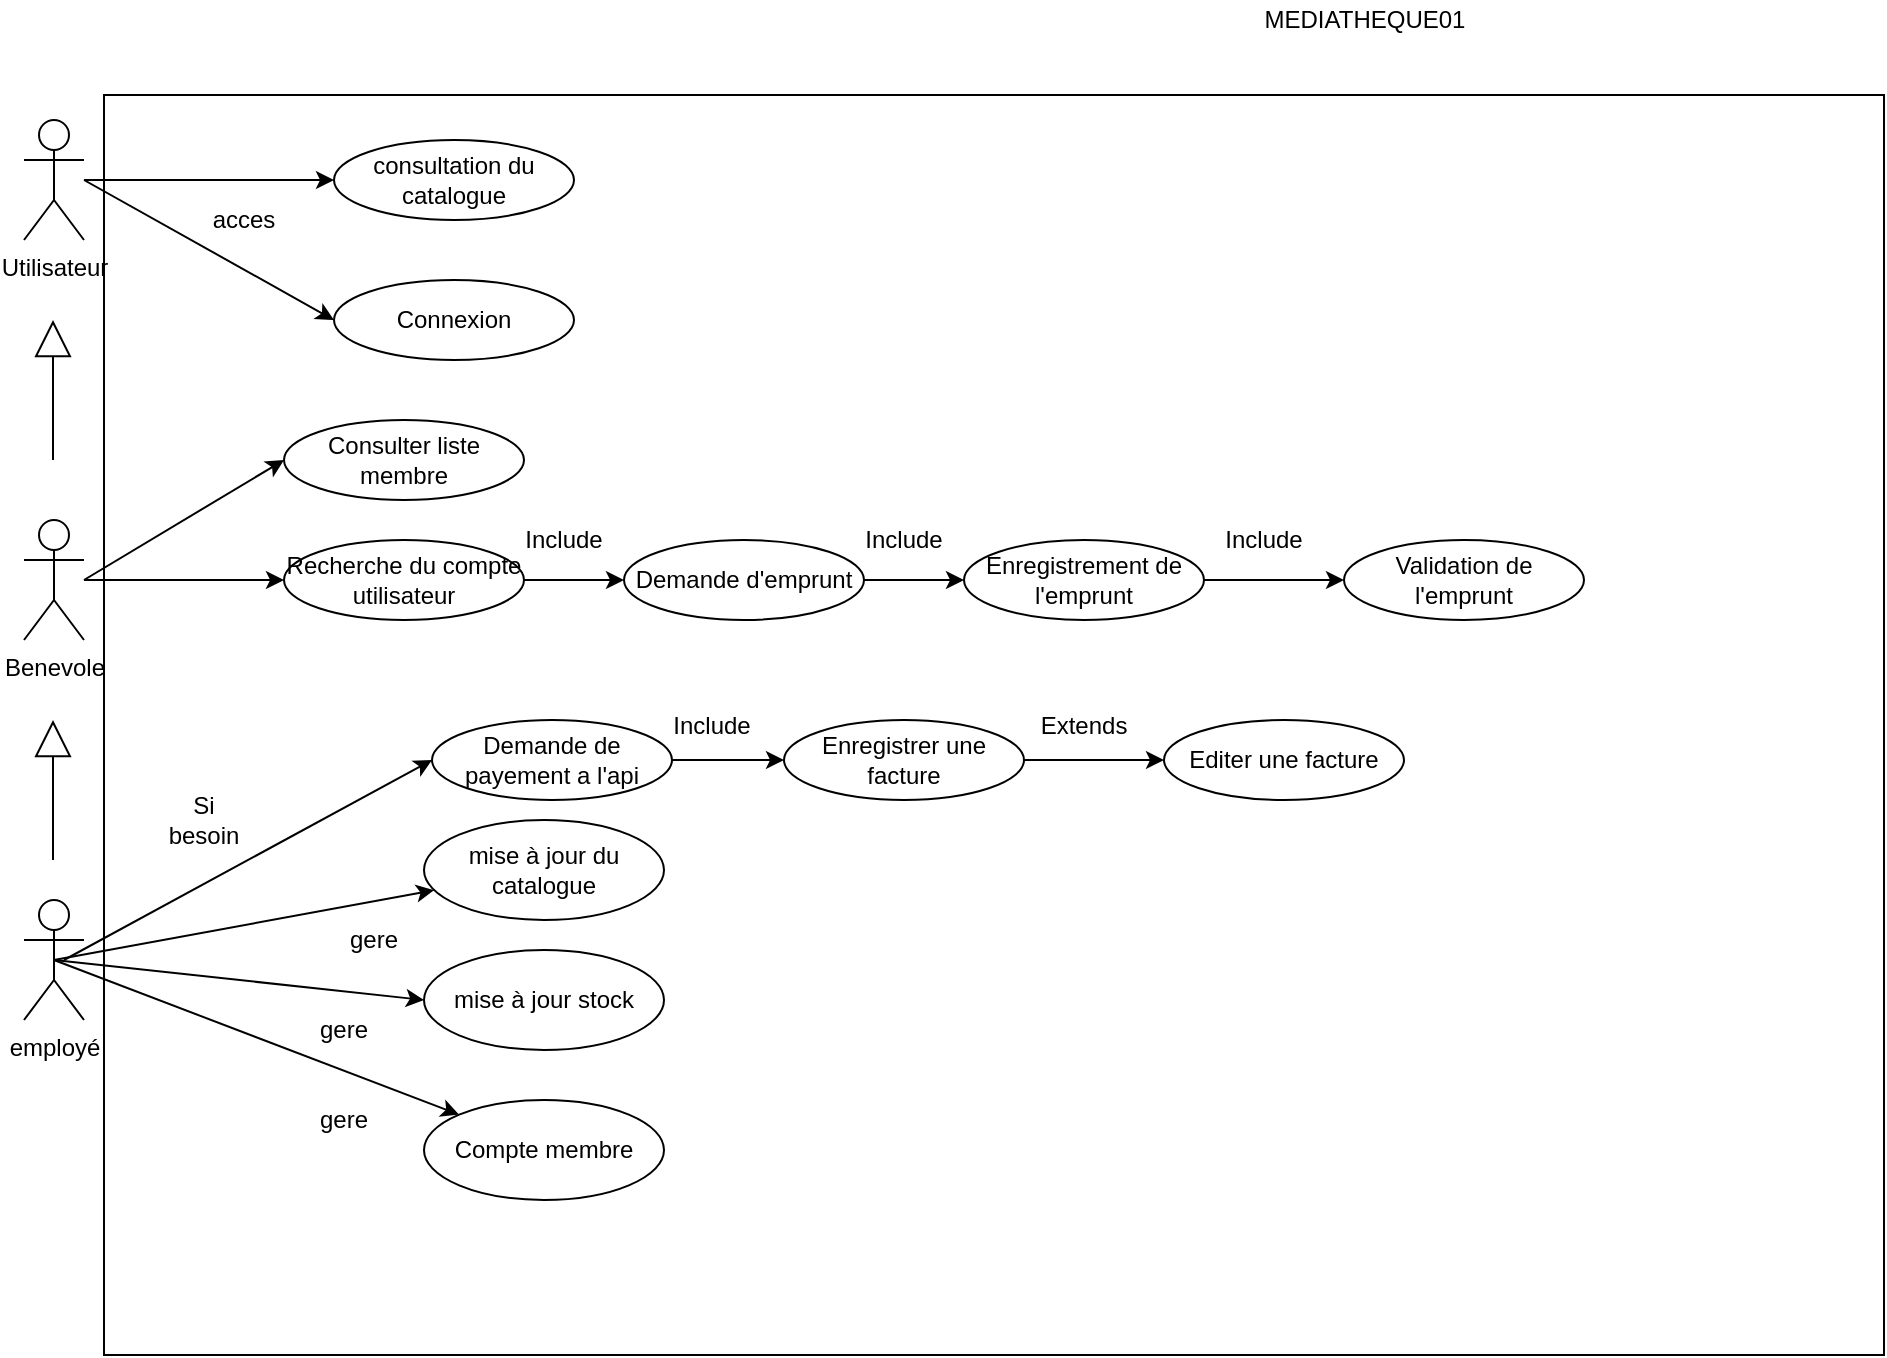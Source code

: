 <mxfile version="14.2.9" type="device" pages="4"><diagram id="S4ERGhp1cAdh7OsUnanW" name="Cas d'usage"><mxGraphModel dx="1422" dy="794" grid="1" gridSize="10" guides="1" tooltips="1" connect="1" arrows="1" fold="1" page="1" pageScale="1" pageWidth="827" pageHeight="1169" math="0" shadow="0"><root><mxCell id="0"/><mxCell id="1" parent="0"/><mxCell id="tnDtdUCQnSJCZlgxCQl4-1" value="" style="html=1;" parent="1" vertex="1"><mxGeometry x="110" y="127.5" width="890" height="630" as="geometry"/></mxCell><mxCell id="tnDtdUCQnSJCZlgxCQl4-2" value="MEDIATHEQUE01&lt;br&gt;" style="text;html=1;align=center;verticalAlign=middle;resizable=0;points=[];autosize=1;" parent="1" vertex="1"><mxGeometry x="680" y="80" width="120" height="20" as="geometry"/></mxCell><mxCell id="Z1_NWX5CLP9hC5LSJGpl-35" value="Benevole" style="shape=umlActor;verticalLabelPosition=bottom;verticalAlign=top;html=1;outlineConnect=0;" parent="1" vertex="1"><mxGeometry x="70" y="340" width="30" height="60" as="geometry"/></mxCell><mxCell id="Z1_NWX5CLP9hC5LSJGpl-36" value="employé" style="shape=umlActor;verticalLabelPosition=bottom;verticalAlign=top;html=1;outlineConnect=0;" parent="1" vertex="1"><mxGeometry x="70" y="530" width="30" height="60" as="geometry"/></mxCell><mxCell id="Z1_NWX5CLP9hC5LSJGpl-37" value="Utilisateur" style="shape=umlActor;verticalLabelPosition=bottom;verticalAlign=top;html=1;outlineConnect=0;" parent="1" vertex="1"><mxGeometry x="70" y="140" width="30" height="60" as="geometry"/></mxCell><mxCell id="Z1_NWX5CLP9hC5LSJGpl-38" value="consultation du catalogue" style="ellipse;whiteSpace=wrap;html=1;" parent="1" vertex="1"><mxGeometry x="225" y="150" width="120" height="40" as="geometry"/></mxCell><mxCell id="Z1_NWX5CLP9hC5LSJGpl-43" value="" style="endArrow=classic;html=1;entryX=0;entryY=0.5;entryDx=0;entryDy=0;" parent="1" source="Z1_NWX5CLP9hC5LSJGpl-37" target="Z1_NWX5CLP9hC5LSJGpl-38" edge="1"><mxGeometry width="50" height="50" relative="1" as="geometry"><mxPoint x="380" y="470" as="sourcePoint"/><mxPoint x="430" y="420" as="targetPoint"/></mxGeometry></mxCell><mxCell id="Z1_NWX5CLP9hC5LSJGpl-44" value="" style="endArrow=classic;html=1;exitX=0.5;exitY=0.5;exitDx=0;exitDy=0;exitPerimeter=0;" parent="1" source="Z1_NWX5CLP9hC5LSJGpl-36" target="Z1_NWX5CLP9hC5LSJGpl-45" edge="1"><mxGeometry width="50" height="50" relative="1" as="geometry"><mxPoint x="250" y="660" as="sourcePoint"/><mxPoint x="300" y="610" as="targetPoint"/></mxGeometry></mxCell><mxCell id="Z1_NWX5CLP9hC5LSJGpl-45" value="mise à jour du catalogue " style="ellipse;whiteSpace=wrap;html=1;" parent="1" vertex="1"><mxGeometry x="270" y="490" width="120" height="50" as="geometry"/></mxCell><mxCell id="Z1_NWX5CLP9hC5LSJGpl-55" value="" style="endArrow=block;endSize=16;endFill=0;html=1;" parent="1" edge="1"><mxGeometry width="160" relative="1" as="geometry"><mxPoint x="84.5" y="510" as="sourcePoint"/><mxPoint x="84.5" y="440" as="targetPoint"/></mxGeometry></mxCell><mxCell id="Z1_NWX5CLP9hC5LSJGpl-59" style="edgeStyle=orthogonalEdgeStyle;rounded=0;orthogonalLoop=1;jettySize=auto;html=1;exitX=0.5;exitY=1;exitDx=0;exitDy=0;" parent="1" edge="1"><mxGeometry relative="1" as="geometry"><mxPoint x="270" y="285" as="sourcePoint"/><mxPoint x="270" y="285" as="targetPoint"/></mxGeometry></mxCell><mxCell id="Z1_NWX5CLP9hC5LSJGpl-64" value="" style="endArrow=block;endSize=16;endFill=0;html=1;" parent="1" edge="1"><mxGeometry width="160" relative="1" as="geometry"><mxPoint x="84.5" y="310" as="sourcePoint"/><mxPoint x="84.5" y="240" as="targetPoint"/></mxGeometry></mxCell><mxCell id="EQLLmz8mnvwU8YJFn0jh-2" value="Enregistrement de l'emprunt" style="ellipse;whiteSpace=wrap;html=1;" parent="1" vertex="1"><mxGeometry x="540" y="350" width="120" height="40" as="geometry"/></mxCell><mxCell id="EQLLmz8mnvwU8YJFn0jh-41" value="mise à jour stock" style="ellipse;whiteSpace=wrap;html=1;" parent="1" vertex="1"><mxGeometry x="270" y="555" width="120" height="50" as="geometry"/></mxCell><mxCell id="EQLLmz8mnvwU8YJFn0jh-42" value="" style="endArrow=classic;html=1;entryX=0;entryY=0.5;entryDx=0;entryDy=0;exitX=0.5;exitY=0.5;exitDx=0;exitDy=0;exitPerimeter=0;" parent="1" target="EQLLmz8mnvwU8YJFn0jh-41" edge="1" source="Z1_NWX5CLP9hC5LSJGpl-36"><mxGeometry width="50" height="50" relative="1" as="geometry"><mxPoint x="110" y="560" as="sourcePoint"/><mxPoint x="700" y="340" as="targetPoint"/></mxGeometry></mxCell><mxCell id="EQLLmz8mnvwU8YJFn0jh-43" value="gere" style="text;html=1;strokeColor=none;fillColor=none;align=center;verticalAlign=middle;whiteSpace=wrap;rounded=0;" parent="1" vertex="1"><mxGeometry x="210" y="585" width="40" height="20" as="geometry"/></mxCell><mxCell id="EQLLmz8mnvwU8YJFn0jh-44" value="acces" style="text;html=1;strokeColor=none;fillColor=none;align=center;verticalAlign=middle;whiteSpace=wrap;rounded=0;" parent="1" vertex="1"><mxGeometry x="160" y="180" width="40" height="20" as="geometry"/></mxCell><mxCell id="EQLLmz8mnvwU8YJFn0jh-46" value="Compte membre" style="ellipse;whiteSpace=wrap;html=1;" parent="1" vertex="1"><mxGeometry x="270" y="630" width="120" height="50" as="geometry"/></mxCell><mxCell id="EQLLmz8mnvwU8YJFn0jh-47" value="" style="endArrow=classic;html=1;entryX=0;entryY=0;entryDx=0;entryDy=0;exitX=0.5;exitY=0.5;exitDx=0;exitDy=0;exitPerimeter=0;" parent="1" target="EQLLmz8mnvwU8YJFn0jh-46" edge="1" source="Z1_NWX5CLP9hC5LSJGpl-36"><mxGeometry width="50" height="50" relative="1" as="geometry"><mxPoint x="100" y="560" as="sourcePoint"/><mxPoint x="700" y="340" as="targetPoint"/></mxGeometry></mxCell><mxCell id="EQLLmz8mnvwU8YJFn0jh-48" value="gere" style="text;html=1;strokeColor=none;fillColor=none;align=center;verticalAlign=middle;whiteSpace=wrap;rounded=0;" parent="1" vertex="1"><mxGeometry x="210" y="630" width="40" height="20" as="geometry"/></mxCell><mxCell id="PnC3DB5ZxZY4NSKm3i78-1" value="Connexion" style="ellipse;whiteSpace=wrap;html=1;" parent="1" vertex="1"><mxGeometry x="225" y="220" width="120" height="40" as="geometry"/></mxCell><mxCell id="PnC3DB5ZxZY4NSKm3i78-2" value="" style="endArrow=classic;html=1;entryX=0;entryY=0.5;entryDx=0;entryDy=0;" parent="1" target="PnC3DB5ZxZY4NSKm3i78-1" edge="1"><mxGeometry width="50" height="50" relative="1" as="geometry"><mxPoint x="100" y="170" as="sourcePoint"/><mxPoint x="750" y="380" as="targetPoint"/></mxGeometry></mxCell><mxCell id="jV7cRnvVD7ttk-hySNYU-1" value="Demande d'emprunt" style="ellipse;whiteSpace=wrap;html=1;" vertex="1" parent="1"><mxGeometry x="370" y="350" width="120" height="40" as="geometry"/></mxCell><mxCell id="jV7cRnvVD7ttk-hySNYU-3" value="Recherche du compte utilisateur" style="ellipse;whiteSpace=wrap;html=1;" vertex="1" parent="1"><mxGeometry x="200" y="350" width="120" height="40" as="geometry"/></mxCell><mxCell id="jV7cRnvVD7ttk-hySNYU-9" value="" style="endArrow=classic;html=1;entryX=0;entryY=0.5;entryDx=0;entryDy=0;" edge="1" parent="1" source="Z1_NWX5CLP9hC5LSJGpl-35" target="jV7cRnvVD7ttk-hySNYU-3"><mxGeometry width="50" height="50" relative="1" as="geometry"><mxPoint x="440" y="430" as="sourcePoint"/><mxPoint x="490" y="380" as="targetPoint"/></mxGeometry></mxCell><mxCell id="jV7cRnvVD7ttk-hySNYU-10" value="" style="endArrow=classic;html=1;exitX=1;exitY=0.5;exitDx=0;exitDy=0;entryX=0;entryY=0.5;entryDx=0;entryDy=0;" edge="1" parent="1" source="jV7cRnvVD7ttk-hySNYU-3" target="jV7cRnvVD7ttk-hySNYU-1"><mxGeometry width="50" height="50" relative="1" as="geometry"><mxPoint x="440" y="430" as="sourcePoint"/><mxPoint x="490" y="380" as="targetPoint"/></mxGeometry></mxCell><mxCell id="jV7cRnvVD7ttk-hySNYU-12" value="" style="endArrow=classic;html=1;entryX=0;entryY=0.5;entryDx=0;entryDy=0;exitX=1;exitY=0.5;exitDx=0;exitDy=0;" edge="1" parent="1" source="jV7cRnvVD7ttk-hySNYU-1" target="EQLLmz8mnvwU8YJFn0jh-2"><mxGeometry width="50" height="50" relative="1" as="geometry"><mxPoint x="440" y="430" as="sourcePoint"/><mxPoint x="490" y="380" as="targetPoint"/></mxGeometry></mxCell><mxCell id="jV7cRnvVD7ttk-hySNYU-14" value="Validation de l'emprunt" style="ellipse;whiteSpace=wrap;html=1;" vertex="1" parent="1"><mxGeometry x="730" y="350" width="120" height="40" as="geometry"/></mxCell><mxCell id="jV7cRnvVD7ttk-hySNYU-15" value="" style="endArrow=classic;html=1;exitX=1;exitY=0.5;exitDx=0;exitDy=0;entryX=0;entryY=0.5;entryDx=0;entryDy=0;" edge="1" parent="1" source="EQLLmz8mnvwU8YJFn0jh-2" target="jV7cRnvVD7ttk-hySNYU-14"><mxGeometry width="50" height="50" relative="1" as="geometry"><mxPoint x="440" y="430" as="sourcePoint"/><mxPoint x="490" y="380" as="targetPoint"/></mxGeometry></mxCell><mxCell id="jV7cRnvVD7ttk-hySNYU-16" value="Demande de payement a l'api" style="ellipse;whiteSpace=wrap;html=1;" vertex="1" parent="1"><mxGeometry x="274" y="440" width="120" height="40" as="geometry"/></mxCell><mxCell id="jV7cRnvVD7ttk-hySNYU-29" value="" style="edgeStyle=orthogonalEdgeStyle;rounded=0;orthogonalLoop=1;jettySize=auto;html=1;" edge="1" parent="1" source="jV7cRnvVD7ttk-hySNYU-17" target="jV7cRnvVD7ttk-hySNYU-28"><mxGeometry relative="1" as="geometry"/></mxCell><mxCell id="jV7cRnvVD7ttk-hySNYU-17" value="Enregistrer une facture" style="ellipse;whiteSpace=wrap;html=1;" vertex="1" parent="1"><mxGeometry x="450" y="440" width="120" height="40" as="geometry"/></mxCell><mxCell id="jV7cRnvVD7ttk-hySNYU-19" value="" style="endArrow=classic;html=1;entryX=0;entryY=0.5;entryDx=0;entryDy=0;" edge="1" parent="1" target="jV7cRnvVD7ttk-hySNYU-16"><mxGeometry width="50" height="50" relative="1" as="geometry"><mxPoint x="90" y="560" as="sourcePoint"/><mxPoint x="490" y="380" as="targetPoint"/></mxGeometry></mxCell><mxCell id="jV7cRnvVD7ttk-hySNYU-20" value="" style="endArrow=classic;html=1;exitX=1;exitY=0.5;exitDx=0;exitDy=0;entryX=0;entryY=0.5;entryDx=0;entryDy=0;" edge="1" parent="1" source="jV7cRnvVD7ttk-hySNYU-16" target="jV7cRnvVD7ttk-hySNYU-17"><mxGeometry width="50" height="50" relative="1" as="geometry"><mxPoint x="440" y="430" as="sourcePoint"/><mxPoint x="490" y="380" as="targetPoint"/></mxGeometry></mxCell><mxCell id="jV7cRnvVD7ttk-hySNYU-23" value="Include" style="text;html=1;strokeColor=none;fillColor=none;align=center;verticalAlign=middle;whiteSpace=wrap;rounded=0;" vertex="1" parent="1"><mxGeometry x="320" y="340" width="40" height="20" as="geometry"/></mxCell><mxCell id="jV7cRnvVD7ttk-hySNYU-24" value="Include" style="text;html=1;strokeColor=none;fillColor=none;align=center;verticalAlign=middle;whiteSpace=wrap;rounded=0;" vertex="1" parent="1"><mxGeometry x="670" y="340" width="40" height="20" as="geometry"/></mxCell><mxCell id="jV7cRnvVD7ttk-hySNYU-25" value="Include" style="text;html=1;strokeColor=none;fillColor=none;align=center;verticalAlign=middle;whiteSpace=wrap;rounded=0;" vertex="1" parent="1"><mxGeometry x="490" y="340" width="40" height="20" as="geometry"/></mxCell><mxCell id="jV7cRnvVD7ttk-hySNYU-28" value="Editer une facture" style="ellipse;whiteSpace=wrap;html=1;" vertex="1" parent="1"><mxGeometry x="640" y="440" width="120" height="40" as="geometry"/></mxCell><mxCell id="jV7cRnvVD7ttk-hySNYU-30" value="Include" style="text;html=1;strokeColor=none;fillColor=none;align=center;verticalAlign=middle;whiteSpace=wrap;rounded=0;" vertex="1" parent="1"><mxGeometry x="394" y="432.5" width="40" height="20" as="geometry"/></mxCell><mxCell id="jV7cRnvVD7ttk-hySNYU-31" value="Extends" style="text;html=1;strokeColor=none;fillColor=none;align=center;verticalAlign=middle;whiteSpace=wrap;rounded=0;" vertex="1" parent="1"><mxGeometry x="580" y="432.5" width="40" height="20" as="geometry"/></mxCell><mxCell id="jV7cRnvVD7ttk-hySNYU-33" value="gere" style="text;html=1;strokeColor=none;fillColor=none;align=center;verticalAlign=middle;whiteSpace=wrap;rounded=0;" vertex="1" parent="1"><mxGeometry x="225" y="540" width="40" height="20" as="geometry"/></mxCell><mxCell id="jV7cRnvVD7ttk-hySNYU-34" value="Si besoin" style="text;html=1;strokeColor=none;fillColor=none;align=center;verticalAlign=middle;whiteSpace=wrap;rounded=0;" vertex="1" parent="1"><mxGeometry x="140" y="480" width="40" height="20" as="geometry"/></mxCell><mxCell id="jV7cRnvVD7ttk-hySNYU-35" value="Consulter liste membre" style="ellipse;whiteSpace=wrap;html=1;" vertex="1" parent="1"><mxGeometry x="200" y="290" width="120" height="40" as="geometry"/></mxCell><mxCell id="jV7cRnvVD7ttk-hySNYU-36" value="" style="endArrow=classic;html=1;entryX=0;entryY=0.5;entryDx=0;entryDy=0;" edge="1" parent="1" target="jV7cRnvVD7ttk-hySNYU-35"><mxGeometry width="50" height="50" relative="1" as="geometry"><mxPoint x="100" y="370" as="sourcePoint"/><mxPoint x="490" y="370" as="targetPoint"/></mxGeometry></mxCell></root></mxGraphModel></diagram><diagram id="XLwMYM_IAL3fTK6FIVU-" name="Sequence Systeme"><mxGraphModel dx="1422" dy="794" grid="1" gridSize="10" guides="1" tooltips="1" connect="1" arrows="1" fold="1" page="1" pageScale="1" pageWidth="827" pageHeight="1169" math="0" shadow="0"><root><mxCell id="4Jw_fWT6J-RuTGvUm1UD-0"/><mxCell id="4Jw_fWT6J-RuTGvUm1UD-1" parent="4Jw_fWT6J-RuTGvUm1UD-0"/><mxCell id="4Jw_fWT6J-RuTGvUm1UD-37" value="Employer" style="shape=umlActor;verticalLabelPosition=bottom;verticalAlign=top;html=1;outlineConnect=0;" parent="4Jw_fWT6J-RuTGvUm1UD-1" vertex="1"><mxGeometry x="1090" y="110" width="30" height="60" as="geometry"/></mxCell><mxCell id="4Jw_fWT6J-RuTGvUm1UD-38" value="MEDIATEQUE01" style="rounded=0;whiteSpace=wrap;html=1;" parent="4Jw_fWT6J-RuTGvUm1UD-1" vertex="1"><mxGeometry x="1326" y="130" width="120" height="60" as="geometry"/></mxCell><mxCell id="4Jw_fWT6J-RuTGvUm1UD-39" value="" style="endArrow=none;dashed=1;html=1;" parent="4Jw_fWT6J-RuTGvUm1UD-1" edge="1"><mxGeometry width="50" height="50" relative="1" as="geometry"><mxPoint x="1112" y="2280" as="sourcePoint"/><mxPoint x="1112" y="210" as="targetPoint"/></mxGeometry></mxCell><mxCell id="4Jw_fWT6J-RuTGvUm1UD-40" value="" style="endArrow=none;dashed=1;html=1;" parent="4Jw_fWT6J-RuTGvUm1UD-1" edge="1"><mxGeometry width="50" height="50" relative="1" as="geometry"><mxPoint x="1386" y="2300" as="sourcePoint"/><mxPoint x="1386" y="210" as="targetPoint"/></mxGeometry></mxCell><mxCell id="4Jw_fWT6J-RuTGvUm1UD-41" value="" style="endArrow=classic;html=1;" parent="4Jw_fWT6J-RuTGvUm1UD-1" edge="1"><mxGeometry width="50" height="50" relative="1" as="geometry"><mxPoint x="1375" y="320" as="sourcePoint"/><mxPoint x="1115" y="320" as="targetPoint"/></mxGeometry></mxCell><mxCell id="4Jw_fWT6J-RuTGvUm1UD-42" value="" style="endArrow=classic;html=1;" parent="4Jw_fWT6J-RuTGvUm1UD-1" edge="1"><mxGeometry width="50" height="50" relative="1" as="geometry"><mxPoint x="1115" y="280" as="sourcePoint"/><mxPoint x="1375" y="280" as="targetPoint"/></mxGeometry></mxCell><mxCell id="4Jw_fWT6J-RuTGvUm1UD-43" value="3) a) L'utilisateur sélectionne son article" style="text;html=1;strokeColor=none;fillColor=none;align=center;verticalAlign=middle;whiteSpace=wrap;rounded=0;" parent="4Jw_fWT6J-RuTGvUm1UD-1" vertex="1"><mxGeometry x="1100" y="250" width="270" height="20" as="geometry"/></mxCell><mxCell id="4Jw_fWT6J-RuTGvUm1UD-44" value="4) le système montre les détails de l'article" style="text;html=1;strokeColor=none;fillColor=none;align=center;verticalAlign=middle;whiteSpace=wrap;rounded=0;" parent="4Jw_fWT6J-RuTGvUm1UD-1" vertex="1"><mxGeometry x="1126" y="300" width="230" height="20" as="geometry"/></mxCell><mxCell id="4Jw_fWT6J-RuTGvUm1UD-45" value="6) Message système pour demander de revenir sur la consultation du catalogue" style="text;html=1;strokeColor=none;fillColor=none;align=left;verticalAlign=middle;whiteSpace=wrap;rounded=0;" parent="4Jw_fWT6J-RuTGvUm1UD-1" vertex="1"><mxGeometry x="1121" y="380" width="180" height="20" as="geometry"/></mxCell><mxCell id="4Jw_fWT6J-RuTGvUm1UD-47" value="" style="endArrow=classic;html=1;" parent="4Jw_fWT6J-RuTGvUm1UD-1" edge="1"><mxGeometry width="50" height="50" relative="1" as="geometry"><mxPoint x="1371" y="360" as="sourcePoint"/><mxPoint x="1111" y="360" as="targetPoint"/></mxGeometry></mxCell><mxCell id="4Jw_fWT6J-RuTGvUm1UD-48" value="5) L'article n'est pas disponible" style="text;html=1;strokeColor=none;fillColor=none;align=center;verticalAlign=middle;whiteSpace=wrap;rounded=0;" parent="4Jw_fWT6J-RuTGvUm1UD-1" vertex="1"><mxGeometry x="1101" y="340" width="210" height="20" as="geometry"/></mxCell><mxCell id="4Jw_fWT6J-RuTGvUm1UD-49" style="edgeStyle=orthogonalEdgeStyle;rounded=0;orthogonalLoop=1;jettySize=auto;html=1;exitX=0.5;exitY=1;exitDx=0;exitDy=0;" parent="4Jw_fWT6J-RuTGvUm1UD-1" edge="1"><mxGeometry relative="1" as="geometry"><mxPoint x="1516" y="670" as="sourcePoint"/><mxPoint x="1516" y="670" as="targetPoint"/></mxGeometry></mxCell><mxCell id="4Jw_fWT6J-RuTGvUm1UD-50" value="Le cas ou le produit n'est pas disponible" style="text;html=1;strokeColor=none;fillColor=none;align=center;verticalAlign=middle;whiteSpace=wrap;rounded=0;" parent="4Jw_fWT6J-RuTGvUm1UD-1" vertex="1"><mxGeometry x="950" y="260" width="110" height="20" as="geometry"/></mxCell><mxCell id="4Jw_fWT6J-RuTGvUm1UD-51" style="edgeStyle=orthogonalEdgeStyle;rounded=0;orthogonalLoop=1;jettySize=auto;html=1;exitX=0.5;exitY=1;exitDx=0;exitDy=0;" parent="4Jw_fWT6J-RuTGvUm1UD-1" source="4Jw_fWT6J-RuTGvUm1UD-45" target="4Jw_fWT6J-RuTGvUm1UD-45" edge="1"><mxGeometry relative="1" as="geometry"/></mxCell><mxCell id="4Jw_fWT6J-RuTGvUm1UD-52" value="" style="endArrow=classic;html=1;" parent="4Jw_fWT6J-RuTGvUm1UD-1" edge="1"><mxGeometry width="50" height="50" relative="1" as="geometry"><mxPoint x="1365" y="419" as="sourcePoint"/><mxPoint x="1115" y="419" as="targetPoint"/></mxGeometry></mxCell><mxCell id="4Jw_fWT6J-RuTGvUm1UD-54" value="Le cas ou le produit n'existe pas" style="text;html=1;strokeColor=none;fillColor=none;align=center;verticalAlign=middle;whiteSpace=wrap;rounded=0;" parent="4Jw_fWT6J-RuTGvUm1UD-1" vertex="1"><mxGeometry x="940" y="550" width="130" height="20" as="geometry"/></mxCell><mxCell id="4Jw_fWT6J-RuTGvUm1UD-55" value="3) b) L'utilisateur sélectionne son article" style="text;html=1;strokeColor=none;fillColor=none;align=center;verticalAlign=middle;whiteSpace=wrap;rounded=0;" parent="4Jw_fWT6J-RuTGvUm1UD-1" vertex="1"><mxGeometry x="1101" y="530" width="250" height="20" as="geometry"/></mxCell><mxCell id="4Jw_fWT6J-RuTGvUm1UD-56" value="" style="endArrow=classic;html=1;" parent="4Jw_fWT6J-RuTGvUm1UD-1" edge="1"><mxGeometry width="50" height="50" relative="1" as="geometry"><mxPoint x="1111" y="560" as="sourcePoint"/><mxPoint x="1371" y="560" as="targetPoint"/></mxGeometry></mxCell><mxCell id="4Jw_fWT6J-RuTGvUm1UD-57" value="4) le système met une erreur ce produit n'existent pas" style="text;html=1;strokeColor=none;fillColor=none;align=center;verticalAlign=middle;whiteSpace=wrap;rounded=0;" parent="4Jw_fWT6J-RuTGvUm1UD-1" vertex="1"><mxGeometry x="1111" y="570" width="230" height="20" as="geometry"/></mxCell><mxCell id="4Jw_fWT6J-RuTGvUm1UD-58" value="" style="endArrow=classic;html=1;" parent="4Jw_fWT6J-RuTGvUm1UD-1" edge="1"><mxGeometry width="50" height="50" relative="1" as="geometry"><mxPoint x="1371" y="595" as="sourcePoint"/><mxPoint x="1111" y="595" as="targetPoint"/></mxGeometry></mxCell><mxCell id="4Jw_fWT6J-RuTGvUm1UD-59" value="5)Le système fait revenir l'utilisateur sur la consultation du catalogue" style="text;html=1;strokeColor=none;fillColor=none;align=center;verticalAlign=middle;whiteSpace=wrap;rounded=0;" parent="4Jw_fWT6J-RuTGvUm1UD-1" vertex="1"><mxGeometry x="1112" y="614.5" width="239" height="20" as="geometry"/></mxCell><mxCell id="4Jw_fWT6J-RuTGvUm1UD-60" value="" style="endArrow=classic;html=1;" parent="4Jw_fWT6J-RuTGvUm1UD-1" edge="1"><mxGeometry width="50" height="50" relative="1" as="geometry"><mxPoint x="1120" y="640" as="sourcePoint"/><mxPoint x="1376" y="640" as="targetPoint"/></mxGeometry></mxCell><mxCell id="4Jw_fWT6J-RuTGvUm1UD-68" value="Le cas ou l'utilisateur n'est pas inscrit" style="text;html=1;strokeColor=none;fillColor=none;align=center;verticalAlign=middle;whiteSpace=wrap;rounded=0;" parent="4Jw_fWT6J-RuTGvUm1UD-1" vertex="1"><mxGeometry x="935" y="920" width="160" height="20" as="geometry"/></mxCell><mxCell id="4Jw_fWT6J-RuTGvUm1UD-71" value="" style="endArrow=classic;html=1;" parent="4Jw_fWT6J-RuTGvUm1UD-1" edge="1"><mxGeometry width="50" height="50" relative="1" as="geometry"><mxPoint x="1370" y="950" as="sourcePoint"/><mxPoint x="1110" y="950" as="targetPoint"/></mxGeometry></mxCell><mxCell id="4Jw_fWT6J-RuTGvUm1UD-74" value="" style="endArrow=classic;html=1;" parent="4Jw_fWT6J-RuTGvUm1UD-1" edge="1"><mxGeometry width="50" height="50" relative="1" as="geometry"><mxPoint x="1126" y="990" as="sourcePoint"/><mxPoint x="1376" y="990" as="targetPoint"/></mxGeometry></mxCell><mxCell id="4Jw_fWT6J-RuTGvUm1UD-77" value="" style="endArrow=none;dashed=1;html=1;" parent="4Jw_fWT6J-RuTGvUm1UD-1" edge="1"><mxGeometry width="50" height="50" relative="1" as="geometry"><mxPoint x="2006" y="1240" as="sourcePoint"/><mxPoint x="2006" y="240" as="targetPoint"/></mxGeometry></mxCell><mxCell id="4Jw_fWT6J-RuTGvUm1UD-78" value="" style="endArrow=none;dashed=1;html=1;" parent="4Jw_fWT6J-RuTGvUm1UD-1" edge="1"><mxGeometry width="50" height="50" relative="1" as="geometry"><mxPoint x="2330" y="1250" as="sourcePoint"/><mxPoint x="2330" y="240" as="targetPoint"/></mxGeometry></mxCell><mxCell id="4Jw_fWT6J-RuTGvUm1UD-83" value="Le cas ou l'utilisateur n'a pas sa carte de membre" style="text;html=1;strokeColor=none;fillColor=none;align=center;verticalAlign=middle;whiteSpace=wrap;rounded=0;" parent="4Jw_fWT6J-RuTGvUm1UD-1" vertex="1"><mxGeometry x="920" y="1560" width="180" height="20" as="geometry"/></mxCell><mxCell id="4Jw_fWT6J-RuTGvUm1UD-99" value="Le cas ou l'utilisateur à plus de 5 emprunts simultanés" style="text;html=1;strokeColor=none;fillColor=none;align=center;verticalAlign=middle;whiteSpace=wrap;rounded=0;" parent="4Jw_fWT6J-RuTGvUm1UD-1" vertex="1"><mxGeometry x="1800" y="250" width="180" height="20" as="geometry"/></mxCell><mxCell id="4Jw_fWT6J-RuTGvUm1UD-101" value="Le cas de l'article CD-Rom qui nécessite une caution" style="text;html=1;strokeColor=none;fillColor=none;align=center;verticalAlign=middle;whiteSpace=wrap;rounded=0;" parent="4Jw_fWT6J-RuTGvUm1UD-1" vertex="1"><mxGeometry x="1810" y="820" width="180" height="20" as="geometry"/></mxCell><mxCell id="W1xHTDhowljamnQBSOpL-0" value="Employer" style="shape=umlActor;verticalLabelPosition=bottom;verticalAlign=top;html=1;outlineConnect=0;" parent="4Jw_fWT6J-RuTGvUm1UD-1" vertex="1"><mxGeometry x="110" y="120" width="30" height="60" as="geometry"/></mxCell><mxCell id="W1xHTDhowljamnQBSOpL-1" value="MEDIATEQUE01" style="rounded=0;whiteSpace=wrap;html=1;" parent="4Jw_fWT6J-RuTGvUm1UD-1" vertex="1"><mxGeometry x="420" y="130" width="120" height="60" as="geometry"/></mxCell><mxCell id="W1xHTDhowljamnQBSOpL-3" value="" style="endArrow=none;dashed=1;html=1;" parent="4Jw_fWT6J-RuTGvUm1UD-1" edge="1"><mxGeometry width="50" height="50" relative="1" as="geometry"><mxPoint x="480" y="910" as="sourcePoint"/><mxPoint x="480" y="210" as="targetPoint"/></mxGeometry></mxCell><mxCell id="W1xHTDhowljamnQBSOpL-4" value="" style="endArrow=classic;html=1;" parent="4Jw_fWT6J-RuTGvUm1UD-1" edge="1"><mxGeometry width="50" height="50" relative="1" as="geometry"><mxPoint x="140" y="280" as="sourcePoint"/><mxPoint x="469" y="280" as="targetPoint"/></mxGeometry></mxCell><mxCell id="W1xHTDhowljamnQBSOpL-5" value="1) Consulte les articles" style="text;html=1;strokeColor=none;fillColor=none;align=center;verticalAlign=middle;whiteSpace=wrap;rounded=0;" parent="4Jw_fWT6J-RuTGvUm1UD-1" vertex="1"><mxGeometry x="110" y="260" width="216" height="20" as="geometry"/></mxCell><mxCell id="W1xHTDhowljamnQBSOpL-6" value="" style="endArrow=classic;html=1;" parent="4Jw_fWT6J-RuTGvUm1UD-1" edge="1"><mxGeometry width="50" height="50" relative="1" as="geometry"><mxPoint x="459" y="320" as="sourcePoint"/><mxPoint x="140" y="320" as="targetPoint"/></mxGeometry></mxCell><mxCell id="W1xHTDhowljamnQBSOpL-7" value="2) Le système affiche les articles" style="text;html=1;strokeColor=none;fillColor=none;align=center;verticalAlign=middle;whiteSpace=wrap;rounded=0;" parent="4Jw_fWT6J-RuTGvUm1UD-1" vertex="1"><mxGeometry x="155" y="300" width="190" height="20" as="geometry"/></mxCell><mxCell id="W1xHTDhowljamnQBSOpL-8" value="" style="endArrow=classic;html=1;" parent="4Jw_fWT6J-RuTGvUm1UD-1" edge="1"><mxGeometry width="50" height="50" relative="1" as="geometry"><mxPoint x="470" y="400" as="sourcePoint"/><mxPoint x="140" y="400" as="targetPoint"/></mxGeometry></mxCell><mxCell id="W1xHTDhowljamnQBSOpL-9" value="" style="endArrow=classic;html=1;" parent="4Jw_fWT6J-RuTGvUm1UD-1" edge="1"><mxGeometry width="50" height="50" relative="1" as="geometry"><mxPoint x="150" y="360" as="sourcePoint"/><mxPoint x="469" y="360" as="targetPoint"/></mxGeometry></mxCell><mxCell id="W1xHTDhowljamnQBSOpL-10" value="3) L'employé sélectionne son article" style="text;html=1;strokeColor=none;fillColor=none;align=center;verticalAlign=middle;whiteSpace=wrap;rounded=0;" parent="4Jw_fWT6J-RuTGvUm1UD-1" vertex="1"><mxGeometry x="155" y="340" width="200" height="20" as="geometry"/></mxCell><mxCell id="W1xHTDhowljamnQBSOpL-11" value="4) le système montre les détails de l'article" style="text;html=1;strokeColor=none;fillColor=none;align=center;verticalAlign=middle;whiteSpace=wrap;rounded=0;" parent="4Jw_fWT6J-RuTGvUm1UD-1" vertex="1"><mxGeometry x="155" y="380" width="230" height="20" as="geometry"/></mxCell><mxCell id="W1xHTDhowljamnQBSOpL-12" value="" style="endArrow=classic;html=1;" parent="4Jw_fWT6J-RuTGvUm1UD-1" edge="1"><mxGeometry width="50" height="50" relative="1" as="geometry"><mxPoint x="480" y="800" as="sourcePoint"/><mxPoint x="480" y="840" as="targetPoint"/><Array as="points"><mxPoint x="520" y="800"/><mxPoint x="520" y="840"/></Array></mxGeometry></mxCell><mxCell id="W1xHTDhowljamnQBSOpL-13" value="Vérification Type/ disponibilité/ si l'article existe" style="text;html=1;strokeColor=none;fillColor=none;align=center;verticalAlign=middle;whiteSpace=wrap;rounded=0;" parent="4Jw_fWT6J-RuTGvUm1UD-1" vertex="1"><mxGeometry x="540" y="370" width="40" height="20" as="geometry"/></mxCell><mxCell id="W1xHTDhowljamnQBSOpL-14" value="" style="endArrow=classic;html=1;" parent="4Jw_fWT6J-RuTGvUm1UD-1" edge="1"><mxGeometry width="50" height="50" relative="1" as="geometry"><mxPoint x="150" y="480" as="sourcePoint"/><mxPoint x="468" y="480" as="targetPoint"/></mxGeometry></mxCell><mxCell id="W1xHTDhowljamnQBSOpL-15" value="" style="endArrow=classic;html=1;" parent="4Jw_fWT6J-RuTGvUm1UD-1" edge="1"><mxGeometry width="50" height="50" relative="1" as="geometry"><mxPoint x="480" y="360" as="sourcePoint"/><mxPoint x="480" y="400" as="targetPoint"/><Array as="points"><mxPoint x="520" y="360"/><mxPoint x="520" y="400"/></Array></mxGeometry></mxCell><mxCell id="W1xHTDhowljamnQBSOpL-16" value="Vérification compte/cotisation/nombres d'emprunt/caution" style="text;html=1;strokeColor=none;fillColor=none;align=center;verticalAlign=middle;whiteSpace=wrap;rounded=0;" parent="4Jw_fWT6J-RuTGvUm1UD-1" vertex="1"><mxGeometry x="540" y="560" width="110" height="40" as="geometry"/></mxCell><mxCell id="W1xHTDhowljamnQBSOpL-17" value="Mis à jour de l'article dans le système&lt;br&gt;" style="text;html=1;strokeColor=none;fillColor=none;align=center;verticalAlign=middle;whiteSpace=wrap;rounded=0;" parent="4Jw_fWT6J-RuTGvUm1UD-1" vertex="1"><mxGeometry x="530" y="810" width="160" height="20" as="geometry"/></mxCell><mxCell id="W1xHTDhowljamnQBSOpL-18" style="edgeStyle=orthogonalEdgeStyle;rounded=0;orthogonalLoop=1;jettySize=auto;html=1;exitX=0.5;exitY=1;exitDx=0;exitDy=0;" parent="4Jw_fWT6J-RuTGvUm1UD-1" source="W1xHTDhowljamnQBSOpL-17" target="W1xHTDhowljamnQBSOpL-17" edge="1"><mxGeometry relative="1" as="geometry"/></mxCell><mxCell id="W1xHTDhowljamnQBSOpL-19" value="" style="endArrow=classic;html=1;" parent="4Jw_fWT6J-RuTGvUm1UD-1" edge="1"><mxGeometry width="50" height="50" relative="1" as="geometry"><mxPoint x="480" y="560" as="sourcePoint"/><mxPoint x="480" y="600" as="targetPoint"/><Array as="points"><mxPoint x="520" y="560"/><mxPoint x="520" y="600"/></Array></mxGeometry></mxCell><mxCell id="W1xHTDhowljamnQBSOpL-20" value="6) Demande d'emprunt" style="text;html=1;strokeColor=none;fillColor=none;align=center;verticalAlign=middle;whiteSpace=wrap;rounded=0;" parent="4Jw_fWT6J-RuTGvUm1UD-1" vertex="1"><mxGeometry x="130" y="460" width="186" height="20" as="geometry"/></mxCell><mxCell id="W1xHTDhowljamnQBSOpL-21" value="" style="endArrow=classic;html=1;" parent="4Jw_fWT6J-RuTGvUm1UD-1" edge="1"><mxGeometry width="50" height="50" relative="1" as="geometry"><mxPoint x="463" y="520" as="sourcePoint"/><mxPoint x="150" y="520" as="targetPoint"/></mxGeometry></mxCell><mxCell id="W1xHTDhowljamnQBSOpL-22" value="7) Connexion requise" style="text;html=1;strokeColor=none;fillColor=none;align=center;verticalAlign=middle;whiteSpace=wrap;rounded=0;" parent="4Jw_fWT6J-RuTGvUm1UD-1" vertex="1"><mxGeometry x="155" y="500" width="130" height="20" as="geometry"/></mxCell><mxCell id="W1xHTDhowljamnQBSOpL-23" value="" style="endArrow=classic;html=1;" parent="4Jw_fWT6J-RuTGvUm1UD-1" edge="1"><mxGeometry width="50" height="50" relative="1" as="geometry"><mxPoint x="150" y="560" as="sourcePoint"/><mxPoint x="463" y="560" as="targetPoint"/></mxGeometry></mxCell><mxCell id="W1xHTDhowljamnQBSOpL-24" value="8) Connexion valider" style="text;html=1;strokeColor=none;fillColor=none;align=center;verticalAlign=middle;whiteSpace=wrap;rounded=0;" parent="4Jw_fWT6J-RuTGvUm1UD-1" vertex="1"><mxGeometry x="145" y="540" width="150" height="20" as="geometry"/></mxCell><mxCell id="W1xHTDhowljamnQBSOpL-25" value="" style="endArrow=classic;html=1;" parent="4Jw_fWT6J-RuTGvUm1UD-1" edge="1"><mxGeometry width="50" height="50" relative="1" as="geometry"><mxPoint x="462" y="604.5" as="sourcePoint"/><mxPoint x="150" y="605" as="targetPoint"/></mxGeometry></mxCell><mxCell id="W1xHTDhowljamnQBSOpL-26" value="9) Affichage du statut du compte" style="text;html=1;strokeColor=none;fillColor=none;align=center;verticalAlign=middle;whiteSpace=wrap;rounded=0;" parent="4Jw_fWT6J-RuTGvUm1UD-1" vertex="1"><mxGeometry x="155" y="580" width="199" height="20" as="geometry"/></mxCell><mxCell id="W1xHTDhowljamnQBSOpL-27" value="" style="endArrow=classic;html=1;" parent="4Jw_fWT6J-RuTGvUm1UD-1" edge="1"><mxGeometry width="50" height="50" relative="1" as="geometry"><mxPoint x="150" y="440" as="sourcePoint"/><mxPoint x="460" y="440" as="targetPoint"/></mxGeometry></mxCell><mxCell id="W1xHTDhowljamnQBSOpL-28" value="5) Suivant le type d'article" style="text;html=1;strokeColor=none;fillColor=none;align=center;verticalAlign=middle;whiteSpace=wrap;rounded=0;" parent="4Jw_fWT6J-RuTGvUm1UD-1" vertex="1"><mxGeometry x="140" y="420" width="180" height="20" as="geometry"/></mxCell><mxCell id="W1xHTDhowljamnQBSOpL-29" value="" style="endArrow=classic;html=1;" parent="4Jw_fWT6J-RuTGvUm1UD-1" edge="1"><mxGeometry width="50" height="50" relative="1" as="geometry"><mxPoint x="464" y="640" as="sourcePoint"/><mxPoint x="150" y="640" as="targetPoint"/></mxGeometry></mxCell><mxCell id="W1xHTDhowljamnQBSOpL-30" value="10) Demande de confirmation pour l'adresse personnelle" style="text;html=1;strokeColor=none;fillColor=none;align=center;verticalAlign=middle;whiteSpace=wrap;rounded=0;" parent="4Jw_fWT6J-RuTGvUm1UD-1" vertex="1"><mxGeometry x="162" y="614.5" width="308" height="20" as="geometry"/></mxCell><mxCell id="W1xHTDhowljamnQBSOpL-31" value="" style="endArrow=classic;html=1;" parent="4Jw_fWT6J-RuTGvUm1UD-1" edge="1"><mxGeometry width="50" height="50" relative="1" as="geometry"><mxPoint x="160" y="680" as="sourcePoint"/><mxPoint x="470" y="680" as="targetPoint"/></mxGeometry></mxCell><mxCell id="W1xHTDhowljamnQBSOpL-32" value="11) Adresse valide" style="text;html=1;strokeColor=none;fillColor=none;align=center;verticalAlign=middle;whiteSpace=wrap;rounded=0;" parent="4Jw_fWT6J-RuTGvUm1UD-1" vertex="1"><mxGeometry x="103" y="654.5" width="223" height="20" as="geometry"/></mxCell><mxCell id="W1xHTDhowljamnQBSOpL-33" value="" style="endArrow=classic;html=1;" parent="4Jw_fWT6J-RuTGvUm1UD-1" edge="1"><mxGeometry width="50" height="50" relative="1" as="geometry"><mxPoint x="467" y="760" as="sourcePoint"/><mxPoint x="150" y="760" as="targetPoint"/></mxGeometry></mxCell><mxCell id="W1xHTDhowljamnQBSOpL-34" value="" style="endArrow=classic;html=1;" parent="4Jw_fWT6J-RuTGvUm1UD-1" edge="1"><mxGeometry width="50" height="50" relative="1" as="geometry"><mxPoint x="150" y="720" as="sourcePoint"/><mxPoint x="471" y="720" as="targetPoint"/></mxGeometry></mxCell><mxCell id="W1xHTDhowljamnQBSOpL-35" value="12) Validation de l'emprunt" style="text;html=1;strokeColor=none;fillColor=none;align=center;verticalAlign=middle;whiteSpace=wrap;rounded=0;" parent="4Jw_fWT6J-RuTGvUm1UD-1" vertex="1"><mxGeometry x="162" y="700" width="150" height="20" as="geometry"/></mxCell><mxCell id="W1xHTDhowljamnQBSOpL-36" value="13) Mise à jour du compte membre" style="text;html=1;strokeColor=none;fillColor=none;align=center;verticalAlign=middle;whiteSpace=wrap;rounded=0;" parent="4Jw_fWT6J-RuTGvUm1UD-1" vertex="1"><mxGeometry x="162" y="740" width="193" height="20" as="geometry"/></mxCell><mxCell id="W1xHTDhowljamnQBSOpL-37" value="" style="endArrow=classic;html=1;" parent="4Jw_fWT6J-RuTGvUm1UD-1" edge="1"><mxGeometry width="50" height="50" relative="1" as="geometry"><mxPoint x="457" y="800" as="sourcePoint"/><mxPoint x="150" y="800" as="targetPoint"/></mxGeometry></mxCell><mxCell id="W1xHTDhowljamnQBSOpL-38" value="14) Récapitulatif de l'emprunt" style="text;html=1;strokeColor=none;fillColor=none;align=center;verticalAlign=middle;whiteSpace=wrap;rounded=0;" parent="4Jw_fWT6J-RuTGvUm1UD-1" vertex="1"><mxGeometry x="155" y="780" width="180" height="20" as="geometry"/></mxCell><mxCell id="W1xHTDhowljamnQBSOpL-39" value="" style="endArrow=classic;html=1;" parent="4Jw_fWT6J-RuTGvUm1UD-1" edge="1"><mxGeometry width="50" height="50" relative="1" as="geometry"><mxPoint x="150" y="870" as="sourcePoint"/><mxPoint x="462" y="869.5" as="targetPoint"/></mxGeometry></mxCell><mxCell id="W1xHTDhowljamnQBSOpL-40" value="15) La demande d'emprunt est terminer" style="text;html=1;strokeColor=none;fillColor=none;align=center;verticalAlign=middle;whiteSpace=wrap;rounded=0;" parent="4Jw_fWT6J-RuTGvUm1UD-1" vertex="1"><mxGeometry x="116" y="850" width="291" height="20" as="geometry"/></mxCell><mxCell id="-8bfUvqu2C1I4q5W-jUC-0" value="" style="endArrow=none;dashed=1;html=1;" parent="4Jw_fWT6J-RuTGvUm1UD-1" edge="1"><mxGeometry width="50" height="50" relative="1" as="geometry"><mxPoint x="120" y="910" as="sourcePoint"/><mxPoint x="120" y="220" as="targetPoint"/></mxGeometry></mxCell><mxCell id="Ostu3-src0FrjqZ3tPQq-0" value="Le cas ou l'article se consulte sur place" style="text;html=1;strokeColor=none;fillColor=none;align=center;verticalAlign=middle;whiteSpace=wrap;rounded=0;" parent="4Jw_fWT6J-RuTGvUm1UD-1" vertex="1"><mxGeometry x="950" y="740" width="130" height="20" as="geometry"/></mxCell><mxCell id="Ostu3-src0FrjqZ3tPQq-1" value="" style="endArrow=classic;html=1;" parent="4Jw_fWT6J-RuTGvUm1UD-1" edge="1"><mxGeometry width="50" height="50" relative="1" as="geometry"><mxPoint x="1121" y="760" as="sourcePoint"/><mxPoint x="1381" y="760" as="targetPoint"/></mxGeometry></mxCell><mxCell id="Ostu3-src0FrjqZ3tPQq-2" value="3) c) L'utilisateur sélectionne son article" style="text;html=1;strokeColor=none;fillColor=none;align=center;verticalAlign=middle;whiteSpace=wrap;rounded=0;" parent="4Jw_fWT6J-RuTGvUm1UD-1" vertex="1"><mxGeometry x="1110" y="740" width="250" height="20" as="geometry"/></mxCell><mxCell id="wH5b00vdEO9U6Y0A1WdF-0" value="4) le système montre les détails de l'article" style="text;html=1;strokeColor=none;fillColor=none;align=center;verticalAlign=middle;whiteSpace=wrap;rounded=0;" parent="4Jw_fWT6J-RuTGvUm1UD-1" vertex="1"><mxGeometry x="1126" y="770" width="230" height="20" as="geometry"/></mxCell><mxCell id="wH5b00vdEO9U6Y0A1WdF-1" value="" style="endArrow=classic;html=1;" parent="4Jw_fWT6J-RuTGvUm1UD-1" edge="1"><mxGeometry width="50" height="50" relative="1" as="geometry"><mxPoint x="1378.5" y="790" as="sourcePoint"/><mxPoint x="1118.5" y="790" as="targetPoint"/></mxGeometry></mxCell><mxCell id="wH5b00vdEO9U6Y0A1WdF-2" value="" style="endArrow=classic;html=1;" parent="4Jw_fWT6J-RuTGvUm1UD-1" edge="1"><mxGeometry width="50" height="50" relative="1" as="geometry"><mxPoint x="1372" y="829" as="sourcePoint"/><mxPoint x="1112" y="829" as="targetPoint"/></mxGeometry></mxCell><mxCell id="wH5b00vdEO9U6Y0A1WdF-3" value="5) Le type d'article ne permet pas l'emprunt" style="text;html=1;strokeColor=none;fillColor=none;align=center;verticalAlign=middle;whiteSpace=wrap;rounded=0;" parent="4Jw_fWT6J-RuTGvUm1UD-1" vertex="1"><mxGeometry x="1106" y="800" width="220" height="20" as="geometry"/></mxCell><mxCell id="wH5b00vdEO9U6Y0A1WdF-4" value="" style="endArrow=classic;html=1;" parent="4Jw_fWT6J-RuTGvUm1UD-1" edge="1"><mxGeometry width="50" height="50" relative="1" as="geometry"><mxPoint x="1121" y="870" as="sourcePoint"/><mxPoint x="1370" y="870" as="targetPoint"/></mxGeometry></mxCell><mxCell id="wH5b00vdEO9U6Y0A1WdF-5" value="6) L'utilisateur se dirige vers le service sur place ou retourne sur la catalogue&amp;nbsp;" style="text;html=1;strokeColor=none;fillColor=none;align=center;verticalAlign=middle;whiteSpace=wrap;rounded=0;" parent="4Jw_fWT6J-RuTGvUm1UD-1" vertex="1"><mxGeometry x="1126" y="840" width="234" height="20" as="geometry"/></mxCell><mxCell id="7cImb2jsyamoDNsLFaoT-0" value="7) a) Connexion requise" style="text;html=1;strokeColor=none;fillColor=none;align=center;verticalAlign=middle;whiteSpace=wrap;rounded=0;" parent="4Jw_fWT6J-RuTGvUm1UD-1" vertex="1"><mxGeometry x="1101" y="920" width="184" height="20" as="geometry"/></mxCell><mxCell id="7cImb2jsyamoDNsLFaoT-1" value="8)L'utilisateur demande l'inscription" style="text;html=1;strokeColor=none;fillColor=none;align=center;verticalAlign=middle;whiteSpace=wrap;rounded=0;" parent="4Jw_fWT6J-RuTGvUm1UD-1" vertex="1"><mxGeometry x="1130" y="960" width="190" height="20" as="geometry"/></mxCell><mxCell id="7cImb2jsyamoDNsLFaoT-2" value="" style="endArrow=classic;html=1;" parent="4Jw_fWT6J-RuTGvUm1UD-1" edge="1"><mxGeometry width="50" height="50" relative="1" as="geometry"><mxPoint x="1370" y="1040" as="sourcePoint"/><mxPoint x="1120" y="1040" as="targetPoint"/></mxGeometry></mxCell><mxCell id="qGDluZRQsj_y2MHBVwkf-0" value="9) formulaire d'inscription" style="text;html=1;strokeColor=none;fillColor=none;align=center;verticalAlign=middle;whiteSpace=wrap;rounded=0;" parent="4Jw_fWT6J-RuTGvUm1UD-1" vertex="1"><mxGeometry x="1111" y="1010" width="180" height="20" as="geometry"/></mxCell><mxCell id="qGDluZRQsj_y2MHBVwkf-1" value="" style="endArrow=classic;html=1;" parent="4Jw_fWT6J-RuTGvUm1UD-1" edge="1"><mxGeometry width="50" height="50" relative="1" as="geometry"><mxPoint x="1370" y="1120" as="sourcePoint"/><mxPoint x="1120" y="1120" as="targetPoint"/></mxGeometry></mxCell><mxCell id="qGDluZRQsj_y2MHBVwkf-2" value="11) Création de carte membre" style="text;html=1;strokeColor=none;fillColor=none;align=center;verticalAlign=middle;whiteSpace=wrap;rounded=0;" parent="4Jw_fWT6J-RuTGvUm1UD-1" vertex="1"><mxGeometry x="1116.5" y="1100" width="190" height="20" as="geometry"/></mxCell><mxCell id="qGDluZRQsj_y2MHBVwkf-3" value="" style="endArrow=classic;html=1;" parent="4Jw_fWT6J-RuTGvUm1UD-1" edge="1"><mxGeometry width="50" height="50" relative="1" as="geometry"><mxPoint x="1369.25" y="1160" as="sourcePoint"/><mxPoint x="1120.75" y="1160" as="targetPoint"/></mxGeometry></mxCell><mxCell id="qGDluZRQsj_y2MHBVwkf-5" value="" style="endArrow=classic;html=1;" parent="4Jw_fWT6J-RuTGvUm1UD-1" edge="1"><mxGeometry width="50" height="50" relative="1" as="geometry"><mxPoint x="1118" y="1080" as="sourcePoint"/><mxPoint x="1368" y="1080" as="targetPoint"/></mxGeometry></mxCell><mxCell id="qGDluZRQsj_y2MHBVwkf-6" value="10) L'utilisateur complete le formulaire" style="text;html=1;strokeColor=none;fillColor=none;align=center;verticalAlign=middle;whiteSpace=wrap;rounded=0;" parent="4Jw_fWT6J-RuTGvUm1UD-1" vertex="1"><mxGeometry x="1096.5" y="1060" width="270" height="20" as="geometry"/></mxCell><mxCell id="qGDluZRQsj_y2MHBVwkf-7" value="12) payement de la cotisation" style="text;html=1;strokeColor=none;fillColor=none;align=center;verticalAlign=middle;whiteSpace=wrap;rounded=0;" parent="4Jw_fWT6J-RuTGvUm1UD-1" vertex="1"><mxGeometry x="1120" y="1140" width="180" height="20" as="geometry"/></mxCell><mxCell id="qGDluZRQsj_y2MHBVwkf-8" value="" style="endArrow=classic;html=1;" parent="4Jw_fWT6J-RuTGvUm1UD-1" edge="1"><mxGeometry width="50" height="50" relative="1" as="geometry"><mxPoint x="1126" y="1210" as="sourcePoint"/><mxPoint x="1370" y="1210" as="targetPoint"/></mxGeometry></mxCell><mxCell id="qGDluZRQsj_y2MHBVwkf-9" value="13)L'utilisateur rentre les données de payement" style="text;html=1;strokeColor=none;fillColor=none;align=center;verticalAlign=middle;whiteSpace=wrap;rounded=0;" parent="4Jw_fWT6J-RuTGvUm1UD-1" vertex="1"><mxGeometry x="1116" y="1190" width="270" height="20" as="geometry"/></mxCell><mxCell id="qGDluZRQsj_y2MHBVwkf-10" value="" style="endArrow=classic;html=1;" parent="4Jw_fWT6J-RuTGvUm1UD-1" edge="1"><mxGeometry width="50" height="50" relative="1" as="geometry"><mxPoint x="1370" y="1260" as="sourcePoint"/><mxPoint x="1122.5" y="1260" as="targetPoint"/></mxGeometry></mxCell><mxCell id="qGDluZRQsj_y2MHBVwkf-11" value="" style="endArrow=classic;html=1;" parent="4Jw_fWT6J-RuTGvUm1UD-1" edge="1"><mxGeometry width="50" height="50" relative="1" as="geometry"><mxPoint x="1370" y="1300" as="sourcePoint"/><mxPoint x="1125" y="1300" as="targetPoint"/></mxGeometry></mxCell><mxCell id="qGDluZRQsj_y2MHBVwkf-12" value="14)l'utilisateur est redirigée vers l'api payement" style="text;html=1;strokeColor=none;fillColor=none;align=center;verticalAlign=middle;whiteSpace=wrap;rounded=0;" parent="4Jw_fWT6J-RuTGvUm1UD-1" vertex="1"><mxGeometry x="1110" y="1230" width="276" height="20" as="geometry"/></mxCell><mxCell id="qGDluZRQsj_y2MHBVwkf-14" value="" style="endArrow=classic;html=1;" parent="4Jw_fWT6J-RuTGvUm1UD-1" edge="1"><mxGeometry width="50" height="50" relative="1" as="geometry"><mxPoint x="1381" y="1340" as="sourcePoint"/><mxPoint x="1121" y="1340" as="targetPoint"/></mxGeometry></mxCell><mxCell id="qGDluZRQsj_y2MHBVwkf-15" value="15) le payement est validé" style="text;html=1;strokeColor=none;fillColor=none;align=center;verticalAlign=middle;whiteSpace=wrap;rounded=0;" parent="4Jw_fWT6J-RuTGvUm1UD-1" vertex="1"><mxGeometry x="1116.5" y="1280" width="170" height="20" as="geometry"/></mxCell><mxCell id="qGDluZRQsj_y2MHBVwkf-16" value="16) retour à la connexion&amp;nbsp;" style="text;html=1;strokeColor=none;fillColor=none;align=center;verticalAlign=middle;whiteSpace=wrap;rounded=0;" parent="4Jw_fWT6J-RuTGvUm1UD-1" vertex="1"><mxGeometry x="1116.5" y="1320" width="160" height="20" as="geometry"/></mxCell><mxCell id="qGDluZRQsj_y2MHBVwkf-17" value="" style="endArrow=classic;html=1;" parent="4Jw_fWT6J-RuTGvUm1UD-1" edge="1"><mxGeometry width="50" height="50" relative="1" as="geometry"><mxPoint x="1126" y="1370" as="sourcePoint"/><mxPoint x="1370" y="1370" as="targetPoint"/></mxGeometry></mxCell><mxCell id="qGDluZRQsj_y2MHBVwkf-20" value="17) L'utilisateur se connecte&amp;nbsp;" style="text;html=1;strokeColor=none;fillColor=none;align=center;verticalAlign=middle;whiteSpace=wrap;rounded=0;" parent="4Jw_fWT6J-RuTGvUm1UD-1" vertex="1"><mxGeometry x="1106.5" y="1350" width="200" height="20" as="geometry"/></mxCell><mxCell id="qGDluZRQsj_y2MHBVwkf-21" value="18)L'utilisateur à maintenant accès au service membre" style="text;html=1;strokeColor=none;fillColor=none;align=center;verticalAlign=middle;whiteSpace=wrap;rounded=0;" parent="4Jw_fWT6J-RuTGvUm1UD-1" vertex="1"><mxGeometry x="1126" y="1390" width="250" height="20" as="geometry"/></mxCell><mxCell id="qGDluZRQsj_y2MHBVwkf-22" value="" style="endArrow=classic;html=1;" parent="4Jw_fWT6J-RuTGvUm1UD-1" edge="1"><mxGeometry width="50" height="50" relative="1" as="geometry"><mxPoint x="1123" y="1420" as="sourcePoint"/><mxPoint x="1367" y="1420" as="targetPoint"/></mxGeometry></mxCell><mxCell id="qGDluZRQsj_y2MHBVwkf-23" value="" style="endArrow=classic;html=1;" parent="4Jw_fWT6J-RuTGvUm1UD-1" edge="1"><mxGeometry width="50" height="50" relative="1" as="geometry"><mxPoint x="1131" y="1470" as="sourcePoint"/><mxPoint x="1370" y="1470" as="targetPoint"/></mxGeometry></mxCell><mxCell id="qGDluZRQsj_y2MHBVwkf-25" value="19) Reprise de la séquence général" style="text;html=1;strokeColor=none;fillColor=none;align=center;verticalAlign=middle;whiteSpace=wrap;rounded=0;" parent="4Jw_fWT6J-RuTGvUm1UD-1" vertex="1"><mxGeometry x="1130" y="1440" width="210" height="20" as="geometry"/></mxCell><mxCell id="qGDluZRQsj_y2MHBVwkf-26" value="7) b) Connexion requise" style="text;html=1;strokeColor=none;fillColor=none;align=center;verticalAlign=middle;whiteSpace=wrap;rounded=0;" parent="4Jw_fWT6J-RuTGvUm1UD-1" vertex="1"><mxGeometry x="1129.5" y="1560" width="184" height="20" as="geometry"/></mxCell><mxCell id="qGDluZRQsj_y2MHBVwkf-32" value="" style="endArrow=classic;html=1;" parent="4Jw_fWT6J-RuTGvUm1UD-1" edge="1"><mxGeometry width="50" height="50" relative="1" as="geometry"><mxPoint x="1124" y="1630" as="sourcePoint"/><mxPoint x="1360" y="1630" as="targetPoint"/></mxGeometry></mxCell><mxCell id="qGDluZRQsj_y2MHBVwkf-34" value="" style="endArrow=classic;html=1;" parent="4Jw_fWT6J-RuTGvUm1UD-1" edge="1"><mxGeometry width="50" height="50" relative="1" as="geometry"><mxPoint x="1366.75" y="1590" as="sourcePoint"/><mxPoint x="1119.25" y="1590" as="targetPoint"/></mxGeometry></mxCell><mxCell id="q81-TIBLHDiQ1AVWRbOS-1" value="8) L'utilisateur se connecte" style="text;html=1;strokeColor=none;fillColor=none;align=center;verticalAlign=middle;whiteSpace=wrap;rounded=0;" parent="4Jw_fWT6J-RuTGvUm1UD-1" vertex="1"><mxGeometry x="1116.5" y="1600" width="210" height="20" as="geometry"/></mxCell><mxCell id="q81-TIBLHDiQ1AVWRbOS-2" value="" style="endArrow=classic;html=1;" parent="4Jw_fWT6J-RuTGvUm1UD-1" edge="1"><mxGeometry width="50" height="50" relative="1" as="geometry"><mxPoint x="1126.5" y="1670" as="sourcePoint"/><mxPoint x="1360" y="1670" as="targetPoint"/></mxGeometry></mxCell><mxCell id="q81-TIBLHDiQ1AVWRbOS-3" value="9) il indique qu'il a perdu sa carte membre" style="text;html=1;strokeColor=none;fillColor=none;align=center;verticalAlign=middle;whiteSpace=wrap;rounded=0;" parent="4Jw_fWT6J-RuTGvUm1UD-1" vertex="1"><mxGeometry x="1106" y="1640" width="260" height="20" as="geometry"/></mxCell><mxCell id="q81-TIBLHDiQ1AVWRbOS-4" value="" style="endArrow=classic;html=1;" parent="4Jw_fWT6J-RuTGvUm1UD-1" edge="1"><mxGeometry width="50" height="50" relative="1" as="geometry"><mxPoint x="1365" y="1710" as="sourcePoint"/><mxPoint x="1125" y="1710" as="targetPoint"/></mxGeometry></mxCell><mxCell id="q81-TIBLHDiQ1AVWRbOS-6" value="10) Le systeme l'envoi vers le service pour recreer une carte" style="text;html=1;strokeColor=none;fillColor=none;align=center;verticalAlign=middle;whiteSpace=wrap;rounded=0;" parent="4Jw_fWT6J-RuTGvUm1UD-1" vertex="1"><mxGeometry x="1121" y="1680" width="252.5" height="20" as="geometry"/></mxCell><mxCell id="q81-TIBLHDiQ1AVWRbOS-7" value="" style="endArrow=classic;html=1;" parent="4Jw_fWT6J-RuTGvUm1UD-1" edge="1"><mxGeometry width="50" height="50" relative="1" as="geometry"><mxPoint x="1129.5" y="1800" as="sourcePoint"/><mxPoint x="1359.5" y="1800" as="targetPoint"/></mxGeometry></mxCell><mxCell id="q81-TIBLHDiQ1AVWRbOS-8" value="11) La carte de l'utilisateur est recreer" style="text;html=1;strokeColor=none;fillColor=none;align=center;verticalAlign=middle;whiteSpace=wrap;rounded=0;" parent="4Jw_fWT6J-RuTGvUm1UD-1" vertex="1"><mxGeometry x="1150" y="1720" width="170" height="20" as="geometry"/></mxCell><mxCell id="q81-TIBLHDiQ1AVWRbOS-9" value="" style="endArrow=classic;html=1;" parent="4Jw_fWT6J-RuTGvUm1UD-1" edge="1"><mxGeometry width="50" height="50" relative="1" as="geometry"><mxPoint x="1365" y="1753" as="sourcePoint"/><mxPoint x="1125" y="1753" as="targetPoint"/></mxGeometry></mxCell><mxCell id="q81-TIBLHDiQ1AVWRbOS-10" value="12) la sequence general reprend" style="text;html=1;strokeColor=none;fillColor=none;align=center;verticalAlign=middle;whiteSpace=wrap;rounded=0;" parent="4Jw_fWT6J-RuTGvUm1UD-1" vertex="1"><mxGeometry x="1129.5" y="1770" width="200" height="20" as="geometry"/></mxCell><mxCell id="q81-TIBLHDiQ1AVWRbOS-11" value="Le cas ou l'utilisateur n'a pas payer sa cotisation" style="text;html=1;strokeColor=none;fillColor=none;align=center;verticalAlign=middle;whiteSpace=wrap;rounded=0;" parent="4Jw_fWT6J-RuTGvUm1UD-1" vertex="1"><mxGeometry x="881" y="1890" width="220" height="20" as="geometry"/></mxCell><mxCell id="q81-TIBLHDiQ1AVWRbOS-12" value="7) c) Connexion requise" style="text;html=1;strokeColor=none;fillColor=none;align=center;verticalAlign=middle;whiteSpace=wrap;rounded=0;" parent="4Jw_fWT6J-RuTGvUm1UD-1" vertex="1"><mxGeometry x="1143" y="1890" width="184" height="20" as="geometry"/></mxCell><mxCell id="q81-TIBLHDiQ1AVWRbOS-13" value="" style="endArrow=classic;html=1;" parent="4Jw_fWT6J-RuTGvUm1UD-1" edge="1"><mxGeometry width="50" height="50" relative="1" as="geometry"><mxPoint x="1369.75" y="1920" as="sourcePoint"/><mxPoint x="1122.25" y="1920" as="targetPoint"/></mxGeometry></mxCell><mxCell id="q81-TIBLHDiQ1AVWRbOS-14" value="8) L'utilisateur se connecte" style="text;html=1;strokeColor=none;fillColor=none;align=center;verticalAlign=middle;whiteSpace=wrap;rounded=0;" parent="4Jw_fWT6J-RuTGvUm1UD-1" vertex="1"><mxGeometry x="1129.5" y="1940" width="210" height="20" as="geometry"/></mxCell><mxCell id="q81-TIBLHDiQ1AVWRbOS-15" value="" style="endArrow=classic;html=1;" parent="4Jw_fWT6J-RuTGvUm1UD-1" edge="1"><mxGeometry width="50" height="50" relative="1" as="geometry"><mxPoint x="1126" y="1970" as="sourcePoint"/><mxPoint x="1362" y="1970" as="targetPoint"/></mxGeometry></mxCell><mxCell id="nlmbHDL3DT8oVaFxVLxd-0" value="" style="endArrow=classic;html=1;" parent="4Jw_fWT6J-RuTGvUm1UD-1" edge="1"><mxGeometry width="50" height="50" relative="1" as="geometry"><mxPoint x="1369.5" y="2020" as="sourcePoint"/><mxPoint x="1129.5" y="2020" as="targetPoint"/></mxGeometry></mxCell><mxCell id="HXWROEVCNiKU3fipGaGh-0" value="9) fenêtre statuts compte" style="text;html=1;strokeColor=none;fillColor=none;align=center;verticalAlign=middle;whiteSpace=wrap;rounded=0;" parent="4Jw_fWT6J-RuTGvUm1UD-1" vertex="1"><mxGeometry x="1156" y="1990" width="175" height="20" as="geometry"/></mxCell><mxCell id="2T4XFVE4zab7K5IDKjA4-1" value="" style="endArrow=classic;html=1;" parent="4Jw_fWT6J-RuTGvUm1UD-1" edge="1"><mxGeometry width="50" height="50" relative="1" as="geometry"><mxPoint x="1370" y="2070" as="sourcePoint"/><mxPoint x="1130" y="2070" as="targetPoint"/></mxGeometry></mxCell><mxCell id="irwgxVoDyynjSSQpZtBY-0" value="10) confirmation ou modification de l'adresse personnelle demander" style="text;html=1;strokeColor=none;fillColor=none;align=center;verticalAlign=middle;whiteSpace=wrap;rounded=0;" parent="4Jw_fWT6J-RuTGvUm1UD-1" vertex="1"><mxGeometry x="1150" y="2040" width="200" height="20" as="geometry"/></mxCell><mxCell id="irwgxVoDyynjSSQpZtBY-1" value="" style="endArrow=classic;html=1;" parent="4Jw_fWT6J-RuTGvUm1UD-1" edge="1"><mxGeometry width="50" height="50" relative="1" as="geometry"><mxPoint x="1134.5" y="2120" as="sourcePoint"/><mxPoint x="1370" y="2120" as="targetPoint"/></mxGeometry></mxCell><mxCell id="irwgxVoDyynjSSQpZtBY-2" value="11) L'utilisateur confirme son adresse personnelle" style="text;html=1;strokeColor=none;fillColor=none;align=center;verticalAlign=middle;whiteSpace=wrap;rounded=0;" parent="4Jw_fWT6J-RuTGvUm1UD-1" vertex="1"><mxGeometry x="1151" y="2090" width="170" height="20" as="geometry"/></mxCell><mxCell id="bUY5craPgNkedKsMDKZe-0" value="" style="endArrow=classic;html=1;" parent="4Jw_fWT6J-RuTGvUm1UD-1" edge="1"><mxGeometry width="50" height="50" relative="1" as="geometry"><mxPoint x="1370" y="2170" as="sourcePoint"/><mxPoint x="1131" y="2170" as="targetPoint"/></mxGeometry></mxCell><mxCell id="bUY5craPgNkedKsMDKZe-1" value="12) le systeme previent qu'il faut reactualiser la cotisation" style="text;html=1;strokeColor=none;fillColor=none;align=center;verticalAlign=middle;whiteSpace=wrap;rounded=0;" parent="4Jw_fWT6J-RuTGvUm1UD-1" vertex="1"><mxGeometry x="1143" y="2140" width="220" height="20" as="geometry"/></mxCell><mxCell id="bUY5craPgNkedKsMDKZe-2" value="" style="endArrow=classic;html=1;" parent="4Jw_fWT6J-RuTGvUm1UD-1" edge="1"><mxGeometry width="50" height="50" relative="1" as="geometry"><mxPoint x="1370" y="2210" as="sourcePoint"/><mxPoint x="1131" y="2210" as="targetPoint"/></mxGeometry></mxCell><mxCell id="bUY5craPgNkedKsMDKZe-3" value="13) Veuillez passer vers la page payement" style="text;html=1;strokeColor=none;fillColor=none;align=center;verticalAlign=middle;whiteSpace=wrap;rounded=0;" parent="4Jw_fWT6J-RuTGvUm1UD-1" vertex="1"><mxGeometry x="1145" y="2180" width="190" height="20" as="geometry"/></mxCell><mxCell id="GpANhKaeEaxM2V4gVzA--1" value="" style="endArrow=classic;html=1;" parent="4Jw_fWT6J-RuTGvUm1UD-1" edge="1"><mxGeometry width="50" height="50" relative="1" as="geometry"><mxPoint x="1127.25" y="2250" as="sourcePoint"/><mxPoint x="1367.25" y="2250" as="targetPoint"/></mxGeometry></mxCell><mxCell id="GpANhKaeEaxM2V4gVzA--2" value="14)&amp;nbsp; Reprise de la séquence général" style="text;html=1;strokeColor=none;fillColor=none;align=center;verticalAlign=middle;whiteSpace=wrap;rounded=0;" parent="4Jw_fWT6J-RuTGvUm1UD-1" vertex="1"><mxGeometry x="1153.5" y="2220" width="180" height="20" as="geometry"/></mxCell><mxCell id="GpANhKaeEaxM2V4gVzA--3" value="MEDIATEQUE01" style="rounded=0;whiteSpace=wrap;html=1;" parent="4Jw_fWT6J-RuTGvUm1UD-1" vertex="1"><mxGeometry x="2280" y="170" width="120" height="60" as="geometry"/></mxCell><mxCell id="GpANhKaeEaxM2V4gVzA--4" value="Employer" style="shape=umlActor;verticalLabelPosition=bottom;verticalAlign=top;html=1;outlineConnect=0;" parent="4Jw_fWT6J-RuTGvUm1UD-1" vertex="1"><mxGeometry x="1990" y="150" width="30" height="60" as="geometry"/></mxCell><mxCell id="RkAqduj5VlCDAja8F3Os-0" value="10)a) Demande de confirmation pour l'adresse personnelle" style="text;html=1;strokeColor=none;fillColor=none;align=center;verticalAlign=middle;whiteSpace=wrap;rounded=0;" parent="4Jw_fWT6J-RuTGvUm1UD-1" vertex="1"><mxGeometry x="2006.75" y="270" width="318" height="20" as="geometry"/></mxCell><mxCell id="RkAqduj5VlCDAja8F3Os-1" value="11) Adresse valide" style="text;html=1;strokeColor=none;fillColor=none;align=center;verticalAlign=middle;whiteSpace=wrap;rounded=0;" parent="4Jw_fWT6J-RuTGvUm1UD-1" vertex="1"><mxGeometry x="1950" y="300" width="223" height="20" as="geometry"/></mxCell><mxCell id="RkAqduj5VlCDAja8F3Os-2" value="" style="endArrow=classic;html=1;" parent="4Jw_fWT6J-RuTGvUm1UD-1" edge="1"><mxGeometry width="50" height="50" relative="1" as="geometry"><mxPoint x="2310" y="299" as="sourcePoint"/><mxPoint x="2020" y="299" as="targetPoint"/></mxGeometry></mxCell><mxCell id="RkAqduj5VlCDAja8F3Os-3" value="" style="endArrow=classic;html=1;" parent="4Jw_fWT6J-RuTGvUm1UD-1" edge="1"><mxGeometry width="50" height="50" relative="1" as="geometry"><mxPoint x="2020" y="330" as="sourcePoint"/><mxPoint x="2310" y="330" as="targetPoint"/></mxGeometry></mxCell><mxCell id="SiUM5kHlPwAZUtgqXudx-0" value="" style="endArrow=classic;html=1;" parent="4Jw_fWT6J-RuTGvUm1UD-1" edge="1"><mxGeometry width="50" height="50" relative="1" as="geometry"><mxPoint x="2309" y="369" as="sourcePoint"/><mxPoint x="2019" y="369" as="targetPoint"/></mxGeometry></mxCell><mxCell id="SiUM5kHlPwAZUtgqXudx-1" value="12) Besoin de payement cotisation ou caution" style="text;html=1;strokeColor=none;fillColor=none;align=center;verticalAlign=middle;whiteSpace=wrap;rounded=0;" parent="4Jw_fWT6J-RuTGvUm1UD-1" vertex="1"><mxGeometry x="2030" y="340" width="260" height="20" as="geometry"/></mxCell><mxCell id="SiUM5kHlPwAZUtgqXudx-2" value="" style="endArrow=classic;html=1;" parent="4Jw_fWT6J-RuTGvUm1UD-1" edge="1"><mxGeometry width="50" height="50" relative="1" as="geometry"><mxPoint x="2020" y="410" as="sourcePoint"/><mxPoint x="2310" y="410" as="targetPoint"/><Array as="points"/></mxGeometry></mxCell><mxCell id="SiUM5kHlPwAZUtgqXudx-3" value="13) L'utilisateur confirme qu'il n'a pas besoin de passer part le payement" style="text;html=1;strokeColor=none;fillColor=none;align=center;verticalAlign=middle;whiteSpace=wrap;rounded=0;" parent="4Jw_fWT6J-RuTGvUm1UD-1" vertex="1"><mxGeometry x="2041.5" y="380" width="248.5" height="20" as="geometry"/></mxCell><mxCell id="SiUM5kHlPwAZUtgqXudx-4" value="" style="endArrow=classic;html=1;" parent="4Jw_fWT6J-RuTGvUm1UD-1" edge="1"><mxGeometry width="50" height="50" relative="1" as="geometry"><mxPoint x="2305" y="450" as="sourcePoint"/><mxPoint x="2015" y="450" as="targetPoint"/></mxGeometry></mxCell><mxCell id="o1TVCfFmtMywqdRfy8-k-0" value="14) Le système vérifie&amp;nbsp; le nombre d'emprunt maximum&amp;nbsp;" style="text;html=1;strokeColor=none;fillColor=none;align=center;verticalAlign=middle;whiteSpace=wrap;rounded=0;" parent="4Jw_fWT6J-RuTGvUm1UD-1" vertex="1"><mxGeometry x="2037" y="420" width="180" height="20" as="geometry"/></mxCell><mxCell id="16Ez7rHkT2TSfRF6XO_M-0" value="" style="endArrow=classic;html=1;" parent="4Jw_fWT6J-RuTGvUm1UD-1" edge="1"><mxGeometry width="50" height="50" relative="1" as="geometry"><mxPoint x="2310" y="490" as="sourcePoint"/><mxPoint x="2017" y="490" as="targetPoint"/></mxGeometry></mxCell><mxCell id="16Ez7rHkT2TSfRF6XO_M-1" value="16) le systeme donne une alerte et met fin à la demande d'emprunt" style="text;html=1;strokeColor=none;fillColor=none;align=center;verticalAlign=middle;whiteSpace=wrap;rounded=0;" parent="4Jw_fWT6J-RuTGvUm1UD-1" vertex="1"><mxGeometry x="2070.75" y="500" width="190" height="20" as="geometry"/></mxCell><mxCell id="16Ez7rHkT2TSfRF6XO_M-2" value="15) il relance aussi l'utilisateur sur le retour des articles si besoin" style="text;html=1;strokeColor=none;fillColor=none;align=center;verticalAlign=middle;whiteSpace=wrap;rounded=0;" parent="4Jw_fWT6J-RuTGvUm1UD-1" vertex="1"><mxGeometry x="2041.5" y="460" width="240" height="20" as="geometry"/></mxCell><mxCell id="16Ez7rHkT2TSfRF6XO_M-3" value="" style="endArrow=classic;html=1;" parent="4Jw_fWT6J-RuTGvUm1UD-1" edge="1"><mxGeometry width="50" height="50" relative="1" as="geometry"><mxPoint x="2313" y="530" as="sourcePoint"/><mxPoint x="2020" y="530" as="targetPoint"/></mxGeometry></mxCell><mxCell id="16Ez7rHkT2TSfRF6XO_M-4" value="" style="endArrow=classic;html=1;" parent="4Jw_fWT6J-RuTGvUm1UD-1" edge="1"><mxGeometry width="50" height="50" relative="1" as="geometry"><mxPoint x="2030" y="570" as="sourcePoint"/><mxPoint x="2310" y="570" as="targetPoint"/></mxGeometry></mxCell><mxCell id="16Ez7rHkT2TSfRF6XO_M-5" value="17) Le client repart et devra ramener des articles pour emprunter" style="text;html=1;strokeColor=none;fillColor=none;align=center;verticalAlign=middle;whiteSpace=wrap;rounded=0;" parent="4Jw_fWT6J-RuTGvUm1UD-1" vertex="1"><mxGeometry x="2050" y="540" width="210" height="20" as="geometry"/></mxCell><mxCell id="16Ez7rHkT2TSfRF6XO_M-6" value="" style="endArrow=classic;html=1;" parent="4Jw_fWT6J-RuTGvUm1UD-1" edge="1"><mxGeometry width="50" height="50" relative="1" as="geometry"><mxPoint x="2309.5" y="840" as="sourcePoint"/><mxPoint x="2019.5" y="840" as="targetPoint"/></mxGeometry></mxCell><mxCell id="16Ez7rHkT2TSfRF6XO_M-7" value="" style="endArrow=classic;html=1;" parent="4Jw_fWT6J-RuTGvUm1UD-1" edge="1"><mxGeometry width="50" height="50" relative="1" as="geometry"><mxPoint x="2019.5" y="871" as="sourcePoint"/><mxPoint x="2309.5" y="871" as="targetPoint"/></mxGeometry></mxCell><mxCell id="16Ez7rHkT2TSfRF6XO_M-8" value="" style="endArrow=classic;html=1;" parent="4Jw_fWT6J-RuTGvUm1UD-1" edge="1"><mxGeometry width="50" height="50" relative="1" as="geometry"><mxPoint x="2308.5" y="910" as="sourcePoint"/><mxPoint x="2018.5" y="910" as="targetPoint"/></mxGeometry></mxCell><mxCell id="16Ez7rHkT2TSfRF6XO_M-9" value="12) Besoin de payement cotisation ou caution" style="text;html=1;strokeColor=none;fillColor=none;align=center;verticalAlign=middle;whiteSpace=wrap;rounded=0;" parent="4Jw_fWT6J-RuTGvUm1UD-1" vertex="1"><mxGeometry x="2029.5" y="881" width="260" height="20" as="geometry"/></mxCell><mxCell id="16Ez7rHkT2TSfRF6XO_M-10" value="10)b) Demande de confirmation pour l'adresse personnelle" style="text;html=1;strokeColor=none;fillColor=none;align=center;verticalAlign=middle;whiteSpace=wrap;rounded=0;" parent="4Jw_fWT6J-RuTGvUm1UD-1" vertex="1"><mxGeometry x="1990.88" y="810" width="349.75" height="20" as="geometry"/></mxCell><mxCell id="16Ez7rHkT2TSfRF6XO_M-11" value="11) Adresse valide" style="text;html=1;strokeColor=none;fillColor=none;align=center;verticalAlign=middle;whiteSpace=wrap;rounded=0;" parent="4Jw_fWT6J-RuTGvUm1UD-1" vertex="1"><mxGeometry x="1970" y="850" width="223" height="20" as="geometry"/></mxCell><mxCell id="16Ez7rHkT2TSfRF6XO_M-12" value="" style="endArrow=classic;html=1;" parent="4Jw_fWT6J-RuTGvUm1UD-1" edge="1"><mxGeometry width="50" height="50" relative="1" as="geometry"><mxPoint x="2030.5" y="950" as="sourcePoint"/><mxPoint x="2310" y="950" as="targetPoint"/></mxGeometry></mxCell><mxCell id="16Ez7rHkT2TSfRF6XO_M-13" value="13) L'utilisateur rentre les données de payement" style="text;html=1;strokeColor=none;fillColor=none;align=center;verticalAlign=middle;whiteSpace=wrap;rounded=0;" parent="4Jw_fWT6J-RuTGvUm1UD-1" vertex="1"><mxGeometry x="2044.5" y="920" width="210" height="20" as="geometry"/></mxCell><mxCell id="16Ez7rHkT2TSfRF6XO_M-14" value="" style="endArrow=classic;html=1;" parent="4Jw_fWT6J-RuTGvUm1UD-1" edge="1"><mxGeometry width="50" height="50" relative="1" as="geometry"><mxPoint x="2320" y="1040" as="sourcePoint"/><mxPoint x="2029.5" y="1040" as="targetPoint"/></mxGeometry></mxCell><mxCell id="16Ez7rHkT2TSfRF6XO_M-15" value="14) l'utilisateur est redirigée vers l'api payement" style="text;html=1;strokeColor=none;fillColor=none;align=center;verticalAlign=middle;whiteSpace=wrap;rounded=0;" parent="4Jw_fWT6J-RuTGvUm1UD-1" vertex="1"><mxGeometry x="2030.5" y="970" width="240" height="20" as="geometry"/></mxCell><mxCell id="16Ez7rHkT2TSfRF6XO_M-16" value="15) le payement est validé" style="text;html=1;strokeColor=none;fillColor=none;align=center;verticalAlign=middle;whiteSpace=wrap;rounded=0;" parent="4Jw_fWT6J-RuTGvUm1UD-1" vertex="1"><mxGeometry x="2065.5" y="1020" width="170" height="20" as="geometry"/></mxCell><mxCell id="16Ez7rHkT2TSfRF6XO_M-17" value="" style="endArrow=classic;html=1;" parent="4Jw_fWT6J-RuTGvUm1UD-1" edge="1"><mxGeometry width="50" height="50" relative="1" as="geometry"><mxPoint x="2310.75" y="990" as="sourcePoint"/><mxPoint x="2020.75" y="990" as="targetPoint"/></mxGeometry></mxCell><mxCell id="16Ez7rHkT2TSfRF6XO_M-18" value="" style="endArrow=classic;html=1;" parent="4Jw_fWT6J-RuTGvUm1UD-1" edge="1"><mxGeometry width="50" height="50" relative="1" as="geometry"><mxPoint x="2310" y="1080" as="sourcePoint"/><mxPoint x="2030" y="1080" as="targetPoint"/></mxGeometry></mxCell><mxCell id="16Ez7rHkT2TSfRF6XO_M-19" value="" style="endArrow=classic;html=1;" parent="4Jw_fWT6J-RuTGvUm1UD-1" edge="1"><mxGeometry width="50" height="50" relative="1" as="geometry"><mxPoint x="2305" y="1169" as="sourcePoint"/><mxPoint x="2026.5" y="1169" as="targetPoint"/></mxGeometry></mxCell><mxCell id="16Ez7rHkT2TSfRF6XO_M-20" value="16) demande emprunt en cours ?" style="text;html=1;strokeColor=none;fillColor=none;align=center;verticalAlign=middle;whiteSpace=wrap;rounded=0;" parent="4Jw_fWT6J-RuTGvUm1UD-1" vertex="1"><mxGeometry x="2074.5" y="1050" width="170" height="20" as="geometry"/></mxCell><mxCell id="16Ez7rHkT2TSfRF6XO_M-21" value="18) retour à validation de l'emprunt" style="text;html=1;strokeColor=none;fillColor=none;align=center;verticalAlign=middle;whiteSpace=wrap;rounded=0;" parent="4Jw_fWT6J-RuTGvUm1UD-1" vertex="1"><mxGeometry x="2030.5" y="1130" width="180" height="20" as="geometry"/></mxCell><mxCell id="iZKbwX4QjbqmomnG0eKv-0" value="17) confirmation de l'utilisateur" style="text;html=1;strokeColor=none;fillColor=none;align=center;verticalAlign=middle;whiteSpace=wrap;rounded=0;" parent="4Jw_fWT6J-RuTGvUm1UD-1" vertex="1"><mxGeometry x="2005" y="1090" width="300" height="20" as="geometry"/></mxCell><mxCell id="iZKbwX4QjbqmomnG0eKv-1" value="" style="endArrow=classic;html=1;" parent="4Jw_fWT6J-RuTGvUm1UD-1" edge="1"><mxGeometry width="50" height="50" relative="1" as="geometry"><mxPoint x="2030.5" y="1120" as="sourcePoint"/><mxPoint x="2310" y="1120" as="targetPoint"/></mxGeometry></mxCell><mxCell id="iZKbwX4QjbqmomnG0eKv-2" value="" style="endArrow=classic;html=1;" parent="4Jw_fWT6J-RuTGvUm1UD-1" edge="1"><mxGeometry width="50" height="50" relative="1" as="geometry"><mxPoint x="2029.5" y="1210" as="sourcePoint"/><mxPoint x="2320" y="1210" as="targetPoint"/></mxGeometry></mxCell><mxCell id="iZKbwX4QjbqmomnG0eKv-4" value="19) Reprise de la séquence général" style="text;html=1;strokeColor=none;fillColor=none;align=center;verticalAlign=middle;whiteSpace=wrap;rounded=0;" parent="4Jw_fWT6J-RuTGvUm1UD-1" vertex="1"><mxGeometry x="2037" y="1180" width="190" height="20" as="geometry"/></mxCell></root></mxGraphModel></diagram><diagram id="YC9VG4Ql-YUKJ2XPY5Ew" name="Diagramme d'activité"><mxGraphModel dx="595" dy="794" grid="1" gridSize="10" guides="1" tooltips="1" connect="1" arrows="1" fold="1" page="1" pageScale="1" pageWidth="827" pageHeight="1169" math="0" shadow="0"><root><mxCell id="z77WYOcemzKiBd_oo-XV-0"/><mxCell id="z77WYOcemzKiBd_oo-XV-1" parent="z77WYOcemzKiBd_oo-XV-0"/><mxCell id="lBqSkQDvQdykTrt3EyiH-1" value="Identification" style="rounded=1;whiteSpace=wrap;html=1;" vertex="1" parent="z77WYOcemzKiBd_oo-XV-1"><mxGeometry x="1100" y="120" width="120" height="60" as="geometry"/></mxCell><mxCell id="lBqSkQDvQdykTrt3EyiH-2" value="Compte existant" style="rhombus;whiteSpace=wrap;html=1;" vertex="1" parent="z77WYOcemzKiBd_oo-XV-1"><mxGeometry x="1125" y="215" width="70" height="60" as="geometry"/></mxCell><mxCell id="lBqSkQDvQdykTrt3EyiH-3" value="" style="endArrow=classic;html=1;exitX=0.5;exitY=1;exitDx=0;exitDy=0;entryX=0.5;entryY=0;entryDx=0;entryDy=0;" edge="1" parent="z77WYOcemzKiBd_oo-XV-1" source="lBqSkQDvQdykTrt3EyiH-1" target="lBqSkQDvQdykTrt3EyiH-2"><mxGeometry width="50" height="50" relative="1" as="geometry"><mxPoint x="800" y="520" as="sourcePoint"/><mxPoint x="850" y="470" as="targetPoint"/></mxGeometry></mxCell><mxCell id="lBqSkQDvQdykTrt3EyiH-5" value="Création de la carte membre" style="whiteSpace=wrap;html=1;rounded=1;" vertex="1" parent="z77WYOcemzKiBd_oo-XV-1"><mxGeometry x="950" y="300" width="120" height="60" as="geometry"/></mxCell><mxCell id="lBqSkQDvQdykTrt3EyiH-6" value="Cotisation" style="whiteSpace=wrap;html=1;rounded=1;" vertex="1" parent="z77WYOcemzKiBd_oo-XV-1"><mxGeometry x="950" y="380" width="120" height="60" as="geometry"/></mxCell><mxCell id="lBqSkQDvQdykTrt3EyiH-7" value="" style="edgeStyle=orthogonalEdgeStyle;rounded=0;orthogonalLoop=1;jettySize=auto;html=1;" edge="1" parent="z77WYOcemzKiBd_oo-XV-1" source="lBqSkQDvQdykTrt3EyiH-8"><mxGeometry relative="1" as="geometry"><mxPoint x="1010" y="585" as="targetPoint"/></mxGeometry></mxCell><mxCell id="lBqSkQDvQdykTrt3EyiH-8" value="payement" style="rounded=1;whiteSpace=wrap;html=1;" vertex="1" parent="z77WYOcemzKiBd_oo-XV-1"><mxGeometry x="950" y="480" width="120" height="60" as="geometry"/></mxCell><mxCell id="lBqSkQDvQdykTrt3EyiH-9" value="" style="endArrow=classic;html=1;exitX=0.5;exitY=1;exitDx=0;exitDy=0;" edge="1" parent="z77WYOcemzKiBd_oo-XV-1"><mxGeometry width="50" height="50" relative="1" as="geometry"><mxPoint x="1010" y="280" as="sourcePoint"/><mxPoint x="1010" y="300" as="targetPoint"/></mxGeometry></mxCell><mxCell id="lBqSkQDvQdykTrt3EyiH-10" value="" style="endArrow=classic;html=1;exitX=0.5;exitY=1;exitDx=0;exitDy=0;" edge="1" parent="z77WYOcemzKiBd_oo-XV-1" source="lBqSkQDvQdykTrt3EyiH-5"><mxGeometry width="50" height="50" relative="1" as="geometry"><mxPoint x="1130" y="350" as="sourcePoint"/><mxPoint x="1010" y="380" as="targetPoint"/></mxGeometry></mxCell><mxCell id="lBqSkQDvQdykTrt3EyiH-11" value="" style="endArrow=classic;html=1;exitX=0.5;exitY=1;exitDx=0;exitDy=0;entryX=0.5;entryY=0;entryDx=0;entryDy=0;" edge="1" parent="z77WYOcemzKiBd_oo-XV-1" source="lBqSkQDvQdykTrt3EyiH-6" target="lBqSkQDvQdykTrt3EyiH-8"><mxGeometry width="50" height="50" relative="1" as="geometry"><mxPoint x="1130" y="420" as="sourcePoint"/><mxPoint x="1180" y="370" as="targetPoint"/></mxGeometry></mxCell><mxCell id="lBqSkQDvQdykTrt3EyiH-12" value="" style="endArrow=classic;html=1;exitX=0;exitY=0.5;exitDx=0;exitDy=0;entryX=1;entryY=0.5;entryDx=0;entryDy=0;" edge="1" parent="z77WYOcemzKiBd_oo-XV-1" source="lBqSkQDvQdykTrt3EyiH-2" target="nObocN70_K-c60oqR5aF-125"><mxGeometry width="50" height="50" relative="1" as="geometry"><mxPoint x="860" y="420" as="sourcePoint"/><mxPoint x="1070" y="250" as="targetPoint"/></mxGeometry></mxCell><mxCell id="lBqSkQDvQdykTrt3EyiH-13" value="non" style="text;html=1;strokeColor=none;fillColor=none;align=center;verticalAlign=middle;whiteSpace=wrap;rounded=0;" vertex="1" parent="z77WYOcemzKiBd_oo-XV-1"><mxGeometry x="1081" y="230" width="40" height="20" as="geometry"/></mxCell><mxCell id="lBqSkQDvQdykTrt3EyiH-14" value="Vérification api" style="rounded=1;whiteSpace=wrap;html=1;" vertex="1" parent="z77WYOcemzKiBd_oo-XV-1"><mxGeometry x="955" y="584" width="120" height="60" as="geometry"/></mxCell><mxCell id="nObocN70_K-c60oqR5aF-105" value="" style="edgeStyle=orthogonalEdgeStyle;rounded=0;orthogonalLoop=1;jettySize=auto;html=1;" edge="1" parent="z77WYOcemzKiBd_oo-XV-1" source="lBqSkQDvQdykTrt3EyiH-15" target="nObocN70_K-c60oqR5aF-104"><mxGeometry relative="1" as="geometry"/></mxCell><mxCell id="lBqSkQDvQdykTrt3EyiH-15" value="Confirmation de l'api" style="rhombus;whiteSpace=wrap;html=1;" vertex="1" parent="z77WYOcemzKiBd_oo-XV-1"><mxGeometry x="1115" y="645" width="80" height="80" as="geometry"/></mxCell><mxCell id="lBqSkQDvQdykTrt3EyiH-16" value="" style="endArrow=classic;html=1;exitX=1;exitY=0.5;exitDx=0;exitDy=0;entryX=0.5;entryY=0;entryDx=0;entryDy=0;" edge="1" parent="z77WYOcemzKiBd_oo-XV-1" source="lBqSkQDvQdykTrt3EyiH-14" target="lBqSkQDvQdykTrt3EyiH-15"><mxGeometry width="50" height="50" relative="1" as="geometry"><mxPoint x="1295" y="465" as="sourcePoint"/><mxPoint x="1345" y="415" as="targetPoint"/><Array as="points"><mxPoint x="1155" y="614"/></Array></mxGeometry></mxCell><mxCell id="lBqSkQDvQdykTrt3EyiH-17" value="non" style="text;html=1;strokeColor=none;fillColor=none;align=center;verticalAlign=middle;whiteSpace=wrap;rounded=0;" vertex="1" parent="z77WYOcemzKiBd_oo-XV-1"><mxGeometry x="1100" y="735" width="40" height="20" as="geometry"/></mxCell><mxCell id="lBqSkQDvQdykTrt3EyiH-18" value="" style="edgeStyle=orthogonalEdgeStyle;rounded=0;orthogonalLoop=1;jettySize=auto;html=1;" edge="1" parent="z77WYOcemzKiBd_oo-XV-1" source="lBqSkQDvQdykTrt3EyiH-19" target="lBqSkQDvQdykTrt3EyiH-14"><mxGeometry relative="1" as="geometry"/></mxCell><mxCell id="lBqSkQDvQdykTrt3EyiH-19" value="Changer le moyen de payement" style="rhombus;whiteSpace=wrap;html=1;" vertex="1" parent="z77WYOcemzKiBd_oo-XV-1"><mxGeometry x="975" y="725" width="80" height="80" as="geometry"/></mxCell><mxCell id="lBqSkQDvQdykTrt3EyiH-20" value="" style="endArrow=classic;html=1;entryX=1;entryY=0.5;entryDx=0;entryDy=0;exitX=0.5;exitY=1;exitDx=0;exitDy=0;" edge="1" parent="z77WYOcemzKiBd_oo-XV-1" target="lBqSkQDvQdykTrt3EyiH-19" source="lBqSkQDvQdykTrt3EyiH-15"><mxGeometry width="50" height="50" relative="1" as="geometry"><mxPoint x="835" y="655" as="sourcePoint"/><mxPoint x="1345" y="395" as="targetPoint"/><Array as="points"><mxPoint x="1155" y="765"/></Array></mxGeometry></mxCell><mxCell id="lBqSkQDvQdykTrt3EyiH-21" value="oui" style="text;html=1;strokeColor=none;fillColor=none;align=center;verticalAlign=middle;whiteSpace=wrap;rounded=0;" vertex="1" parent="z77WYOcemzKiBd_oo-XV-1"><mxGeometry x="970" y="665" width="40" height="20" as="geometry"/></mxCell><mxCell id="lBqSkQDvQdykTrt3EyiH-22" value="non" style="text;html=1;strokeColor=none;fillColor=none;align=center;verticalAlign=middle;whiteSpace=wrap;rounded=0;" vertex="1" parent="z77WYOcemzKiBd_oo-XV-1"><mxGeometry x="970" y="815" width="40" height="20" as="geometry"/></mxCell><mxCell id="lBqSkQDvQdykTrt3EyiH-23" value="" style="shape=umlDestroy;whiteSpace=wrap;html=1;strokeWidth=3;" vertex="1" parent="z77WYOcemzKiBd_oo-XV-1"><mxGeometry x="1000" y="855" width="30" height="30" as="geometry"/></mxCell><mxCell id="lBqSkQDvQdykTrt3EyiH-24" value="" style="endArrow=classic;html=1;exitX=0.5;exitY=1;exitDx=0;exitDy=0;" edge="1" parent="z77WYOcemzKiBd_oo-XV-1" source="lBqSkQDvQdykTrt3EyiH-19" target="lBqSkQDvQdykTrt3EyiH-23"><mxGeometry width="50" height="50" relative="1" as="geometry"><mxPoint x="490" y="935" as="sourcePoint"/><mxPoint x="540" y="885" as="targetPoint"/></mxGeometry></mxCell><mxCell id="lBqSkQDvQdykTrt3EyiH-27" value="" style="endArrow=classic;html=1;exitX=1;exitY=0.5;exitDx=0;exitDy=0;entryX=0;entryY=0.5;entryDx=0;entryDy=0;" edge="1" parent="z77WYOcemzKiBd_oo-XV-1" source="lBqSkQDvQdykTrt3EyiH-2" target="lBqSkQDvQdykTrt3EyiH-32"><mxGeometry width="50" height="50" relative="1" as="geometry"><mxPoint x="930" y="435" as="sourcePoint"/><mxPoint x="1250" y="250" as="targetPoint"/></mxGeometry></mxCell><mxCell id="lBqSkQDvQdykTrt3EyiH-31" value="oui" style="text;html=1;strokeColor=none;fillColor=none;align=center;verticalAlign=middle;whiteSpace=wrap;rounded=0;" vertex="1" parent="z77WYOcemzKiBd_oo-XV-1"><mxGeometry x="1195" y="659" width="40" height="20" as="geometry"/></mxCell><mxCell id="lBqSkQDvQdykTrt3EyiH-32" value="Recherche du compte utilisateur" style="rounded=1;whiteSpace=wrap;html=1;" vertex="1" parent="z77WYOcemzKiBd_oo-XV-1"><mxGeometry x="1241" y="215" width="120" height="60" as="geometry"/></mxCell><mxCell id="nObocN70_K-c60oqR5aF-3" value="" style="edgeStyle=orthogonalEdgeStyle;rounded=0;orthogonalLoop=1;jettySize=auto;html=1;exitX=1;exitY=0.5;exitDx=0;exitDy=0;" edge="1" parent="z77WYOcemzKiBd_oo-XV-1" source="nObocN70_K-c60oqR5aF-0" target="nObocN70_K-c60oqR5aF-2"><mxGeometry relative="1" as="geometry"><mxPoint x="1652.5" y="619" as="sourcePoint"/></mxGeometry></mxCell><mxCell id="nObocN70_K-c60oqR5aF-0" value="demande d'emprunt" style="rhombus;whiteSpace=wrap;html=1;" vertex="1" parent="z77WYOcemzKiBd_oo-XV-1"><mxGeometry x="1575" y="589" width="65" height="60" as="geometry"/></mxCell><mxCell id="nObocN70_K-c60oqR5aF-2" value="" style="shape=umlDestroy;whiteSpace=wrap;html=1;strokeWidth=3;" vertex="1" parent="z77WYOcemzKiBd_oo-XV-1"><mxGeometry x="1722.5" y="604" width="30" height="30" as="geometry"/></mxCell><mxCell id="nObocN70_K-c60oqR5aF-4" value="oui" style="text;html=1;strokeColor=none;fillColor=none;align=center;verticalAlign=middle;whiteSpace=wrap;rounded=0;" vertex="1" parent="z77WYOcemzKiBd_oo-XV-1"><mxGeometry x="1190" y="225" width="40" height="20" as="geometry"/></mxCell><mxCell id="nObocN70_K-c60oqR5aF-5" value="non" style="text;html=1;strokeColor=none;fillColor=none;align=center;verticalAlign=middle;whiteSpace=wrap;rounded=0;" vertex="1" parent="z77WYOcemzKiBd_oo-XV-1"><mxGeometry x="1660" y="588" width="40" height="20" as="geometry"/></mxCell><mxCell id="nObocN70_K-c60oqR5aF-9" value="Consultation du catalogue" style="rounded=1;whiteSpace=wrap;html=1;" vertex="1" parent="z77WYOcemzKiBd_oo-XV-1"><mxGeometry x="1547.5" y="675" width="120" height="60" as="geometry"/></mxCell><mxCell id="nObocN70_K-c60oqR5aF-10" value="" style="endArrow=classic;html=1;exitX=0.5;exitY=1;exitDx=0;exitDy=0;entryX=0.5;entryY=0;entryDx=0;entryDy=0;" edge="1" parent="z77WYOcemzKiBd_oo-XV-1" source="nObocN70_K-c60oqR5aF-9" target="nObocN70_K-c60oqR5aF-11"><mxGeometry width="50" height="50" relative="1" as="geometry"><mxPoint x="2148.75" y="1095" as="sourcePoint"/><mxPoint x="1958.75" y="955" as="targetPoint"/></mxGeometry></mxCell><mxCell id="nObocN70_K-c60oqR5aF-11" value="Selection du produit" style="rounded=1;whiteSpace=wrap;html=1;" vertex="1" parent="z77WYOcemzKiBd_oo-XV-1"><mxGeometry x="1547.5" y="765" width="120" height="60" as="geometry"/></mxCell><mxCell id="nObocN70_K-c60oqR5aF-13" value="" style="endArrow=classic;html=1;exitX=0.5;exitY=1;exitDx=0;exitDy=0;entryX=0.5;entryY=0;entryDx=0;entryDy=0;" edge="1" parent="z77WYOcemzKiBd_oo-XV-1" source="nObocN70_K-c60oqR5aF-27" target="nObocN70_K-c60oqR5aF-15"><mxGeometry width="50" height="50" relative="1" as="geometry"><mxPoint x="1618.75" y="1025" as="sourcePoint"/><mxPoint x="1608.75" y="995" as="targetPoint"/></mxGeometry></mxCell><mxCell id="nObocN70_K-c60oqR5aF-14" value="oui" style="text;html=1;strokeColor=none;fillColor=none;align=center;verticalAlign=middle;whiteSpace=wrap;rounded=0;" vertex="1" parent="z77WYOcemzKiBd_oo-XV-1"><mxGeometry x="1608.75" y="925" width="40" height="20" as="geometry"/></mxCell><mxCell id="nObocN70_K-c60oqR5aF-15" value="disponible" style="rhombus;whiteSpace=wrap;html=1;" vertex="1" parent="z77WYOcemzKiBd_oo-XV-1"><mxGeometry x="1573.75" y="955" width="70" height="70" as="geometry"/></mxCell><mxCell id="nObocN70_K-c60oqR5aF-16" value="" style="endArrow=classic;html=1;exitX=0.5;exitY=1;exitDx=0;exitDy=0;entryX=0.5;entryY=0;entryDx=0;entryDy=0;" edge="1" parent="z77WYOcemzKiBd_oo-XV-1" source="nObocN70_K-c60oqR5aF-15" target="nObocN70_K-c60oqR5aF-21"><mxGeometry width="50" height="50" relative="1" as="geometry"><mxPoint x="1608.75" y="1170" as="sourcePoint"/><mxPoint x="1608.75" y="1155" as="targetPoint"/></mxGeometry></mxCell><mxCell id="nObocN70_K-c60oqR5aF-17" value="" style="endArrow=classic;html=1;exitX=1;exitY=0.5;exitDx=0;exitDy=0;entryX=1;entryY=0.5;entryDx=0;entryDy=0;" edge="1" parent="z77WYOcemzKiBd_oo-XV-1" source="nObocN70_K-c60oqR5aF-15" target="nObocN70_K-c60oqR5aF-9"><mxGeometry width="50" height="50" relative="1" as="geometry"><mxPoint x="1728.75" y="1179.5" as="sourcePoint"/><mxPoint x="1668.75" y="845" as="targetPoint"/><Array as="points"><mxPoint x="1749" y="990"/><mxPoint x="1748.75" y="845"/><mxPoint x="1749" y="705"/></Array></mxGeometry></mxCell><mxCell id="nObocN70_K-c60oqR5aF-18" value="oui" style="text;html=1;strokeColor=none;fillColor=none;align=center;verticalAlign=middle;whiteSpace=wrap;rounded=0;" vertex="1" parent="z77WYOcemzKiBd_oo-XV-1"><mxGeometry x="1615" y="1025" width="40" height="20" as="geometry"/></mxCell><mxCell id="nObocN70_K-c60oqR5aF-19" value="non" style="text;html=1;strokeColor=none;fillColor=none;align=center;verticalAlign=middle;whiteSpace=wrap;rounded=0;" vertex="1" parent="z77WYOcemzKiBd_oo-XV-1"><mxGeometry x="1640" y="965" width="40" height="20" as="geometry"/></mxCell><mxCell id="nObocN70_K-c60oqR5aF-21" value="TYPE" style="rounded=1;whiteSpace=wrap;html=1;" vertex="1" parent="z77WYOcemzKiBd_oo-XV-1"><mxGeometry x="1550" y="1055" width="120" height="60" as="geometry"/></mxCell><mxCell id="nObocN70_K-c60oqR5aF-97" value="" style="edgeStyle=orthogonalEdgeStyle;rounded=0;orthogonalLoop=1;jettySize=auto;html=1;" edge="1" parent="z77WYOcemzKiBd_oo-XV-1" source="nObocN70_K-c60oqR5aF-22" target="nObocN70_K-c60oqR5aF-26"><mxGeometry relative="1" as="geometry"/></mxCell><mxCell id="nObocN70_K-c60oqR5aF-22" value="Spéciaux/&lt;br&gt;Référencer/&lt;br&gt;journaux" style="rhombus;whiteSpace=wrap;html=1;" vertex="1" parent="z77WYOcemzKiBd_oo-XV-1"><mxGeometry x="1420" y="1035" width="90" height="100" as="geometry"/></mxCell><mxCell id="nObocN70_K-c60oqR5aF-23" value="" style="endArrow=classic;html=1;exitX=0;exitY=0.5;exitDx=0;exitDy=0;entryX=1;entryY=0.5;entryDx=0;entryDy=0;" edge="1" parent="z77WYOcemzKiBd_oo-XV-1" source="nObocN70_K-c60oqR5aF-21" target="nObocN70_K-c60oqR5aF-22"><mxGeometry width="50" height="50" relative="1" as="geometry"><mxPoint x="1618.75" y="1215" as="sourcePoint"/><mxPoint x="1748.75" y="1295" as="targetPoint"/></mxGeometry></mxCell><mxCell id="nObocN70_K-c60oqR5aF-136" value="" style="edgeStyle=orthogonalEdgeStyle;rounded=0;orthogonalLoop=1;jettySize=auto;html=1;" edge="1" parent="z77WYOcemzKiBd_oo-XV-1" source="nObocN70_K-c60oqR5aF-26" target="nObocN70_K-c60oqR5aF-135"><mxGeometry relative="1" as="geometry"/></mxCell><mxCell id="nObocN70_K-c60oqR5aF-26" value="A consulter ou regarder sur place" style="rounded=1;whiteSpace=wrap;html=1;" vertex="1" parent="z77WYOcemzKiBd_oo-XV-1"><mxGeometry x="1405" y="1184" width="120" height="60" as="geometry"/></mxCell><mxCell id="nObocN70_K-c60oqR5aF-27" value="existe" style="rhombus;whiteSpace=wrap;html=1;" vertex="1" parent="z77WYOcemzKiBd_oo-XV-1"><mxGeometry x="1573.75" y="855" width="70" height="70" as="geometry"/></mxCell><mxCell id="nObocN70_K-c60oqR5aF-28" value="" style="endArrow=classic;html=1;exitX=0.5;exitY=1;exitDx=0;exitDy=0;" edge="1" parent="z77WYOcemzKiBd_oo-XV-1" source="nObocN70_K-c60oqR5aF-11" target="nObocN70_K-c60oqR5aF-27"><mxGeometry width="50" height="50" relative="1" as="geometry"><mxPoint x="1608.75" y="905" as="sourcePoint"/><mxPoint x="1608.75" y="995" as="targetPoint"/></mxGeometry></mxCell><mxCell id="nObocN70_K-c60oqR5aF-29" value="non" style="text;html=1;strokeColor=none;fillColor=none;align=center;verticalAlign=middle;whiteSpace=wrap;rounded=0;" vertex="1" parent="z77WYOcemzKiBd_oo-XV-1"><mxGeometry x="1536.25" y="865" width="40" height="20" as="geometry"/></mxCell><mxCell id="nObocN70_K-c60oqR5aF-30" value="retour au catalogue" style="rhombus;whiteSpace=wrap;html=1;" vertex="1" parent="z77WYOcemzKiBd_oo-XV-1"><mxGeometry x="1458.75" y="855" width="70" height="70" as="geometry"/></mxCell><mxCell id="nObocN70_K-c60oqR5aF-31" value="" style="endArrow=classic;html=1;exitX=0;exitY=0.5;exitDx=0;exitDy=0;entryX=1;entryY=0.5;entryDx=0;entryDy=0;" edge="1" parent="z77WYOcemzKiBd_oo-XV-1" source="nObocN70_K-c60oqR5aF-27" target="nObocN70_K-c60oqR5aF-30"><mxGeometry width="50" height="50" relative="1" as="geometry"><mxPoint x="1658.75" y="1055" as="sourcePoint"/><mxPoint x="1708.75" y="1005" as="targetPoint"/></mxGeometry></mxCell><mxCell id="nObocN70_K-c60oqR5aF-35" value="" style="endArrow=classic;html=1;exitX=0.5;exitY=1;exitDx=0;exitDy=0;entryX=0.5;entryY=0;entryDx=0;entryDy=0;" edge="1" parent="z77WYOcemzKiBd_oo-XV-1" source="nObocN70_K-c60oqR5aF-0" target="nObocN70_K-c60oqR5aF-9"><mxGeometry width="50" height="50" relative="1" as="geometry"><mxPoint x="1260" y="535" as="sourcePoint"/><mxPoint x="1608" y="755" as="targetPoint"/></mxGeometry></mxCell><mxCell id="nObocN70_K-c60oqR5aF-59" value="&lt;span&gt;Vérification du compte et de la carte de membre&lt;/span&gt;" style="rounded=1;whiteSpace=wrap;html=1;" vertex="1" parent="z77WYOcemzKiBd_oo-XV-1"><mxGeometry x="1420" y="215" width="120" height="60" as="geometry"/></mxCell><mxCell id="nObocN70_K-c60oqR5aF-94" value="" style="edgeStyle=orthogonalEdgeStyle;rounded=0;orthogonalLoop=1;jettySize=auto;html=1;" edge="1" parent="z77WYOcemzKiBd_oo-XV-1" source="nObocN70_K-c60oqR5aF-60" target="nObocN70_K-c60oqR5aF-0"><mxGeometry relative="1" as="geometry"/></mxCell><mxCell id="nObocN70_K-c60oqR5aF-60" value="Besoin de cotisation" style="rhombus;whiteSpace=wrap;html=1;" vertex="1" parent="z77WYOcemzKiBd_oo-XV-1"><mxGeometry x="1440" y="579" width="80" height="80" as="geometry"/></mxCell><mxCell id="nObocN70_K-c60oqR5aF-61" value="Nombres d'emprunt maximum atteint" style="rhombus;whiteSpace=wrap;html=1;" vertex="1" parent="z77WYOcemzKiBd_oo-XV-1"><mxGeometry x="1431.25" y="429" width="97.5" height="110" as="geometry"/></mxCell><mxCell id="nObocN70_K-c60oqR5aF-62" value="Emprunt interdit" style="rounded=1;whiteSpace=wrap;html=1;" vertex="1" parent="z77WYOcemzKiBd_oo-XV-1"><mxGeometry x="1560" y="454" width="120" height="60" as="geometry"/></mxCell><mxCell id="nObocN70_K-c60oqR5aF-63" value="" style="endArrow=classic;html=1;exitX=1;exitY=0.5;exitDx=0;exitDy=0;entryX=0;entryY=0.5;entryDx=0;entryDy=0;" edge="1" parent="z77WYOcemzKiBd_oo-XV-1" source="nObocN70_K-c60oqR5aF-61" target="nObocN70_K-c60oqR5aF-62"><mxGeometry width="50" height="50" relative="1" as="geometry"><mxPoint x="1330" y="509" as="sourcePoint"/><mxPoint x="1380" y="459" as="targetPoint"/><Array as="points"/></mxGeometry></mxCell><mxCell id="nObocN70_K-c60oqR5aF-64" value="oui" style="text;html=1;strokeColor=none;fillColor=none;align=center;verticalAlign=middle;whiteSpace=wrap;rounded=0;" vertex="1" parent="z77WYOcemzKiBd_oo-XV-1"><mxGeometry x="1520" y="454" width="40" height="20" as="geometry"/></mxCell><mxCell id="nObocN70_K-c60oqR5aF-65" value="non" style="text;html=1;strokeColor=none;fillColor=none;align=center;verticalAlign=middle;whiteSpace=wrap;rounded=0;" vertex="1" parent="z77WYOcemzKiBd_oo-XV-1"><mxGeometry x="1480" y="549" width="40" height="20" as="geometry"/></mxCell><mxCell id="nObocN70_K-c60oqR5aF-66" value="Relance de l'utilisateur pour ramener des articles" style="rounded=1;whiteSpace=wrap;html=1;" vertex="1" parent="z77WYOcemzKiBd_oo-XV-1"><mxGeometry x="1732.5" y="454" width="120" height="60" as="geometry"/></mxCell><mxCell id="nObocN70_K-c60oqR5aF-67" value="" style="endArrow=classic;html=1;exitX=1;exitY=0.5;exitDx=0;exitDy=0;entryX=0;entryY=0.5;entryDx=0;entryDy=0;" edge="1" parent="z77WYOcemzKiBd_oo-XV-1" source="nObocN70_K-c60oqR5aF-62" target="nObocN70_K-c60oqR5aF-66"><mxGeometry width="50" height="50" relative="1" as="geometry"><mxPoint x="1330" y="289" as="sourcePoint"/><mxPoint x="1620" y="559" as="targetPoint"/></mxGeometry></mxCell><mxCell id="nObocN70_K-c60oqR5aF-91" value="" style="edgeStyle=orthogonalEdgeStyle;rounded=0;orthogonalLoop=1;jettySize=auto;html=1;" edge="1" parent="z77WYOcemzKiBd_oo-XV-1" source="nObocN70_K-c60oqR5aF-68" target="nObocN70_K-c60oqR5aF-61"><mxGeometry relative="1" as="geometry"/></mxCell><mxCell id="nObocN70_K-c60oqR5aF-68" value="Modification ou validation de l'adresse personnelle du compte" style="rounded=1;whiteSpace=wrap;html=1;" vertex="1" parent="z77WYOcemzKiBd_oo-XV-1"><mxGeometry x="1420" y="335" width="120" height="60" as="geometry"/></mxCell><mxCell id="nObocN70_K-c60oqR5aF-90" value="" style="edgeStyle=orthogonalEdgeStyle;rounded=0;orthogonalLoop=1;jettySize=auto;html=1;" edge="1" parent="z77WYOcemzKiBd_oo-XV-1" source="nObocN70_K-c60oqR5aF-70" target="nObocN70_K-c60oqR5aF-68"><mxGeometry relative="1" as="geometry"/></mxCell><mxCell id="nObocN70_K-c60oqR5aF-70" value="&lt;span&gt;Fenêtre&amp;nbsp;de statuts&amp;nbsp;du compte&lt;/span&gt;" style="rounded=1;whiteSpace=wrap;html=1;" vertex="1" parent="z77WYOcemzKiBd_oo-XV-1"><mxGeometry x="1575" y="335" width="120" height="60" as="geometry"/></mxCell><mxCell id="nObocN70_K-c60oqR5aF-71" value="" style="endArrow=classic;html=1;exitX=0.5;exitY=1;exitDx=0;exitDy=0;" edge="1" parent="z77WYOcemzKiBd_oo-XV-1" source="nObocN70_K-c60oqR5aF-61"><mxGeometry width="50" height="50" relative="1" as="geometry"><mxPoint x="1100" y="609" as="sourcePoint"/><mxPoint x="1480" y="579" as="targetPoint"/></mxGeometry></mxCell><mxCell id="nObocN70_K-c60oqR5aF-74" value="Si carte membre perdu ou inconnu" style="rhombus;whiteSpace=wrap;html=1;" vertex="1" parent="z77WYOcemzKiBd_oo-XV-1"><mxGeometry x="1600" y="205" width="70" height="80" as="geometry"/></mxCell><mxCell id="nObocN70_K-c60oqR5aF-75" value="" style="endArrow=classic;html=1;exitX=1;exitY=0.5;exitDx=0;exitDy=0;entryX=0;entryY=0.5;entryDx=0;entryDy=0;" edge="1" parent="z77WYOcemzKiBd_oo-XV-1" source="nObocN70_K-c60oqR5aF-59" target="nObocN70_K-c60oqR5aF-74"><mxGeometry width="50" height="50" relative="1" as="geometry"><mxPoint x="1370" y="275" as="sourcePoint"/><mxPoint x="1600" y="245" as="targetPoint"/></mxGeometry></mxCell><mxCell id="nObocN70_K-c60oqR5aF-76" value="" style="endArrow=classic;html=1;exitX=1;exitY=0.5;exitDx=0;exitDy=0;entryX=0;entryY=0.5;entryDx=0;entryDy=0;" edge="1" parent="z77WYOcemzKiBd_oo-XV-1" target="nObocN70_K-c60oqR5aF-77"><mxGeometry width="50" height="50" relative="1" as="geometry"><mxPoint x="1670" y="245" as="sourcePoint"/><mxPoint x="1702" y="315" as="targetPoint"/><Array as="points"><mxPoint x="1708" y="245"/></Array></mxGeometry></mxCell><mxCell id="nObocN70_K-c60oqR5aF-77" value="Création d'une nouvelle carte membre" style="rounded=1;whiteSpace=wrap;html=1;" vertex="1" parent="z77WYOcemzKiBd_oo-XV-1"><mxGeometry x="1710" y="215" width="120" height="60" as="geometry"/></mxCell><mxCell id="nObocN70_K-c60oqR5aF-78" value="" style="endArrow=classic;html=1;exitX=0.5;exitY=1;exitDx=0;exitDy=0;entryX=0.5;entryY=0;entryDx=0;entryDy=0;" edge="1" parent="z77WYOcemzKiBd_oo-XV-1" target="nObocN70_K-c60oqR5aF-70"><mxGeometry width="50" height="50" relative="1" as="geometry"><mxPoint x="1635" y="285" as="sourcePoint"/><mxPoint x="1600" y="424" as="targetPoint"/><Array as="points"><mxPoint x="1635" y="335"/></Array></mxGeometry></mxCell><mxCell id="nObocN70_K-c60oqR5aF-79" value="oui" style="text;html=1;strokeColor=none;fillColor=none;align=center;verticalAlign=middle;whiteSpace=wrap;rounded=0;" vertex="1" parent="z77WYOcemzKiBd_oo-XV-1"><mxGeometry x="1660" y="220" width="40" height="20" as="geometry"/></mxCell><mxCell id="nObocN70_K-c60oqR5aF-80" value="non" style="text;html=1;strokeColor=none;fillColor=none;align=center;verticalAlign=middle;whiteSpace=wrap;rounded=0;" vertex="1" parent="z77WYOcemzKiBd_oo-XV-1"><mxGeometry x="1590" y="285" width="40" height="20" as="geometry"/></mxCell><mxCell id="nObocN70_K-c60oqR5aF-81" value="non" style="text;html=1;strokeColor=none;fillColor=none;align=center;verticalAlign=middle;whiteSpace=wrap;rounded=0;" vertex="1" parent="z77WYOcemzKiBd_oo-XV-1"><mxGeometry x="1520" y="615" width="40" height="20" as="geometry"/></mxCell><mxCell id="nObocN70_K-c60oqR5aF-84" value="" style="endArrow=classic;html=1;exitX=1;exitY=0.5;exitDx=0;exitDy=0;" edge="1" parent="z77WYOcemzKiBd_oo-XV-1" source="nObocN70_K-c60oqR5aF-66" target="nObocN70_K-c60oqR5aF-85"><mxGeometry width="50" height="50" relative="1" as="geometry"><mxPoint x="1250" y="479" as="sourcePoint"/><mxPoint x="1620" y="709" as="targetPoint"/></mxGeometry></mxCell><mxCell id="nObocN70_K-c60oqR5aF-85" value="" style="shape=umlDestroy;whiteSpace=wrap;html=1;strokeWidth=3;" vertex="1" parent="z77WYOcemzKiBd_oo-XV-1"><mxGeometry x="1910" y="469" width="30" height="30" as="geometry"/></mxCell><mxCell id="nObocN70_K-c60oqR5aF-86" value="" style="endArrow=classic;html=1;exitX=1;exitY=0.5;exitDx=0;exitDy=0;entryX=0;entryY=0.5;entryDx=0;entryDy=0;" edge="1" parent="z77WYOcemzKiBd_oo-XV-1" source="lBqSkQDvQdykTrt3EyiH-32" target="nObocN70_K-c60oqR5aF-59"><mxGeometry width="50" height="50" relative="1" as="geometry"><mxPoint x="1470" y="565" as="sourcePoint"/><mxPoint x="1520" y="515" as="targetPoint"/></mxGeometry></mxCell><mxCell id="nObocN70_K-c60oqR5aF-89" value="" style="endArrow=classic;html=1;exitX=0.5;exitY=1;exitDx=0;exitDy=0;entryX=1;entryY=0.5;entryDx=0;entryDy=0;" edge="1" parent="z77WYOcemzKiBd_oo-XV-1" source="nObocN70_K-c60oqR5aF-77" target="nObocN70_K-c60oqR5aF-70"><mxGeometry width="50" height="50" relative="1" as="geometry"><mxPoint x="1370" y="475" as="sourcePoint"/><mxPoint x="1420" y="425" as="targetPoint"/><Array as="points"><mxPoint x="1770" y="365"/></Array></mxGeometry></mxCell><mxCell id="nObocN70_K-c60oqR5aF-92" value="" style="endArrow=classic;html=1;entryX=1;entryY=0.5;entryDx=0;entryDy=0;" edge="1" parent="z77WYOcemzKiBd_oo-XV-1" target="lBqSkQDvQdykTrt3EyiH-8"><mxGeometry width="50" height="50" relative="1" as="geometry"><mxPoint x="1440" y="615" as="sourcePoint"/><mxPoint x="1420" y="515" as="targetPoint"/><Array as="points"><mxPoint x="1380" y="615"/><mxPoint x="1380" y="510"/><mxPoint x="1260" y="510"/></Array></mxGeometry></mxCell><mxCell id="nObocN70_K-c60oqR5aF-93" value="oui" style="text;html=1;strokeColor=none;fillColor=none;align=center;verticalAlign=middle;whiteSpace=wrap;rounded=0;" vertex="1" parent="z77WYOcemzKiBd_oo-XV-1"><mxGeometry x="1388" y="588" width="40" height="20" as="geometry"/></mxCell><mxCell id="nObocN70_K-c60oqR5aF-95" value="" style="endArrow=classic;html=1;exitX=0.5;exitY=0;exitDx=0;exitDy=0;entryX=0;entryY=0.5;entryDx=0;entryDy=0;" edge="1" parent="z77WYOcemzKiBd_oo-XV-1" source="nObocN70_K-c60oqR5aF-30" target="nObocN70_K-c60oqR5aF-9"><mxGeometry width="50" height="50" relative="1" as="geometry"><mxPoint x="1560" y="945" as="sourcePoint"/><mxPoint x="1610" y="895" as="targetPoint"/><Array as="points"><mxPoint x="1494" y="705"/></Array></mxGeometry></mxCell><mxCell id="nObocN70_K-c60oqR5aF-98" value="oui" style="text;html=1;strokeColor=none;fillColor=none;align=center;verticalAlign=middle;whiteSpace=wrap;rounded=0;" vertex="1" parent="z77WYOcemzKiBd_oo-XV-1"><mxGeometry x="1470" y="1144" width="40" height="20" as="geometry"/></mxCell><mxCell id="nObocN70_K-c60oqR5aF-99" value="Besoin de caution&amp;nbsp;" style="rhombus;whiteSpace=wrap;html=1;" vertex="1" parent="z77WYOcemzKiBd_oo-XV-1"><mxGeometry x="1081" y="955" width="80" height="80" as="geometry"/></mxCell><mxCell id="nObocN70_K-c60oqR5aF-100" value="" style="endArrow=classic;html=1;exitX=0.5;exitY=0;exitDx=0;exitDy=0;entryX=1;entryY=0.5;entryDx=0;entryDy=0;" edge="1" parent="z77WYOcemzKiBd_oo-XV-1" source="nObocN70_K-c60oqR5aF-22" target="nObocN70_K-c60oqR5aF-99"><mxGeometry width="50" height="50" relative="1" as="geometry"><mxPoint x="1330" y="1135" as="sourcePoint"/><mxPoint x="1380" y="1085" as="targetPoint"/><Array as="points"><mxPoint x="1465" y="995"/></Array></mxGeometry></mxCell><mxCell id="nObocN70_K-c60oqR5aF-102" value="" style="endArrow=classic;html=1;exitX=0;exitY=0.5;exitDx=0;exitDy=0;entryX=0;entryY=0.5;entryDx=0;entryDy=0;" edge="1" parent="z77WYOcemzKiBd_oo-XV-1" source="nObocN70_K-c60oqR5aF-99" target="lBqSkQDvQdykTrt3EyiH-8"><mxGeometry width="50" height="50" relative="1" as="geometry"><mxPoint x="1330" y="935" as="sourcePoint"/><mxPoint x="800" y="775" as="targetPoint"/><Array as="points"><mxPoint x="900" y="995"/><mxPoint x="900" y="510"/></Array></mxGeometry></mxCell><mxCell id="nObocN70_K-c60oqR5aF-103" value="oui" style="text;html=1;strokeColor=none;fillColor=none;align=center;verticalAlign=middle;whiteSpace=wrap;rounded=0;" vertex="1" parent="z77WYOcemzKiBd_oo-XV-1"><mxGeometry x="1035" y="965" width="40" height="20" as="geometry"/></mxCell><mxCell id="nObocN70_K-c60oqR5aF-104" value="emprunt en cours" style="rhombus;whiteSpace=wrap;html=1;" vertex="1" parent="z77WYOcemzKiBd_oo-XV-1"><mxGeometry x="1250" y="645" width="80" height="80" as="geometry"/></mxCell><mxCell id="nObocN70_K-c60oqR5aF-106" value="" style="endArrow=classic;html=1;exitX=0.5;exitY=1;exitDx=0;exitDy=0;entryX=1;entryY=0.5;entryDx=0;entryDy=0;" edge="1" parent="z77WYOcemzKiBd_oo-XV-1" source="nObocN70_K-c60oqR5aF-104" target="nObocN70_K-c60oqR5aF-113"><mxGeometry width="50" height="50" relative="1" as="geometry"><mxPoint x="1330" y="635" as="sourcePoint"/><mxPoint x="1290" y="895" as="targetPoint"/><Array as="points"><mxPoint x="1290" y="1165"/></Array></mxGeometry></mxCell><mxCell id="nObocN70_K-c60oqR5aF-107" value="oui" style="text;html=1;strokeColor=none;fillColor=none;align=center;verticalAlign=middle;whiteSpace=wrap;rounded=0;" vertex="1" parent="z77WYOcemzKiBd_oo-XV-1"><mxGeometry x="1300" y="725" width="40" height="20" as="geometry"/></mxCell><mxCell id="nObocN70_K-c60oqR5aF-108" value="non" style="text;html=1;strokeColor=none;fillColor=none;align=center;verticalAlign=middle;whiteSpace=wrap;rounded=0;" vertex="1" parent="z77WYOcemzKiBd_oo-XV-1"><mxGeometry x="1300" y="624" width="40" height="20" as="geometry"/></mxCell><mxCell id="nObocN70_K-c60oqR5aF-109" value="" style="endArrow=classic;html=1;exitX=0.5;exitY=0;exitDx=0;exitDy=0;entryX=0.5;entryY=1;entryDx=0;entryDy=0;" edge="1" parent="z77WYOcemzKiBd_oo-XV-1" source="nObocN70_K-c60oqR5aF-104" target="lBqSkQDvQdykTrt3EyiH-2"><mxGeometry width="50" height="50" relative="1" as="geometry"><mxPoint x="1330" y="635" as="sourcePoint"/><mxPoint x="1380" y="585" as="targetPoint"/><Array as="points"><mxPoint x="1290" y="545"/><mxPoint x="1160" y="545"/></Array></mxGeometry></mxCell><mxCell id="nObocN70_K-c60oqR5aF-111" value="" style="endArrow=classic;html=1;exitX=0.5;exitY=1;exitDx=0;exitDy=0;" edge="1" parent="z77WYOcemzKiBd_oo-XV-1" source="nObocN70_K-c60oqR5aF-99"><mxGeometry width="50" height="50" relative="1" as="geometry"><mxPoint x="1330" y="935" as="sourcePoint"/><mxPoint x="1120" y="1135" as="targetPoint"/></mxGeometry></mxCell><mxCell id="nObocN70_K-c60oqR5aF-112" value="non" style="text;html=1;strokeColor=none;fillColor=none;align=center;verticalAlign=middle;whiteSpace=wrap;rounded=0;" vertex="1" parent="z77WYOcemzKiBd_oo-XV-1"><mxGeometry x="1125" y="1035" width="40" height="20" as="geometry"/></mxCell><mxCell id="nObocN70_K-c60oqR5aF-120" value="" style="edgeStyle=orthogonalEdgeStyle;rounded=0;orthogonalLoop=1;jettySize=auto;html=1;" edge="1" parent="z77WYOcemzKiBd_oo-XV-1" source="nObocN70_K-c60oqR5aF-113" target="nObocN70_K-c60oqR5aF-117"><mxGeometry relative="1" as="geometry"/></mxCell><mxCell id="nObocN70_K-c60oqR5aF-113" value="Validation de l'emprunt" style="rounded=1;whiteSpace=wrap;html=1;" vertex="1" parent="z77WYOcemzKiBd_oo-XV-1"><mxGeometry x="1061" y="1135" width="120" height="60" as="geometry"/></mxCell><mxCell id="nObocN70_K-c60oqR5aF-114" value="" style="edgeStyle=orthogonalEdgeStyle;rounded=0;orthogonalLoop=1;jettySize=auto;html=1;" edge="1" parent="z77WYOcemzKiBd_oo-XV-1" source="nObocN70_K-c60oqR5aF-115" target="nObocN70_K-c60oqR5aF-118"><mxGeometry relative="1" as="geometry"/></mxCell><mxCell id="nObocN70_K-c60oqR5aF-115" value="Recapitulatif de l'emprunt" style="rounded=1;whiteSpace=wrap;html=1;" vertex="1" parent="z77WYOcemzKiBd_oo-XV-1"><mxGeometry x="910" y="1235" width="120" height="60" as="geometry"/></mxCell><mxCell id="nObocN70_K-c60oqR5aF-116" value="" style="edgeStyle=orthogonalEdgeStyle;rounded=0;orthogonalLoop=1;jettySize=auto;html=1;" edge="1" parent="z77WYOcemzKiBd_oo-XV-1" source="nObocN70_K-c60oqR5aF-117" target="nObocN70_K-c60oqR5aF-115"><mxGeometry relative="1" as="geometry"/></mxCell><mxCell id="nObocN70_K-c60oqR5aF-117" value="Mis à jour du compte&lt;br&gt;membre" style="rounded=1;whiteSpace=wrap;html=1;" vertex="1" parent="z77WYOcemzKiBd_oo-XV-1"><mxGeometry x="910" y="1135" width="120" height="60" as="geometry"/></mxCell><mxCell id="nObocN70_K-c60oqR5aF-122" value="" style="edgeStyle=orthogonalEdgeStyle;rounded=0;orthogonalLoop=1;jettySize=auto;html=1;" edge="1" parent="z77WYOcemzKiBd_oo-XV-1" source="nObocN70_K-c60oqR5aF-118" target="nObocN70_K-c60oqR5aF-121"><mxGeometry relative="1" as="geometry"/></mxCell><mxCell id="nObocN70_K-c60oqR5aF-118" value="Mis à jour de l'article dans le systeme" style="rounded=1;whiteSpace=wrap;html=1;" vertex="1" parent="z77WYOcemzKiBd_oo-XV-1"><mxGeometry x="1060" y="1235" width="120" height="60" as="geometry"/></mxCell><mxCell id="nObocN70_K-c60oqR5aF-121" value="" style="ellipse;html=1;shape=endState;fillColor=#000000;strokeColor=#ff0000;" vertex="1" parent="z77WYOcemzKiBd_oo-XV-1"><mxGeometry x="1105" y="1355" width="30" height="30" as="geometry"/></mxCell><mxCell id="nObocN70_K-c60oqR5aF-123" value="" style="ellipse;html=1;shape=startState;fillColor=#000000;strokeColor=#ff0000;" vertex="1" parent="z77WYOcemzKiBd_oo-XV-1"><mxGeometry x="1145" y="70" width="30" height="30" as="geometry"/></mxCell><mxCell id="nObocN70_K-c60oqR5aF-124" value="" style="edgeStyle=orthogonalEdgeStyle;html=1;verticalAlign=bottom;endArrow=open;endSize=8;strokeColor=#ff0000;entryX=0.5;entryY=0;entryDx=0;entryDy=0;" edge="1" parent="z77WYOcemzKiBd_oo-XV-1" source="nObocN70_K-c60oqR5aF-123"><mxGeometry relative="1" as="geometry"><mxPoint x="1160" y="120" as="targetPoint"/></mxGeometry></mxCell><mxCell id="nObocN70_K-c60oqR5aF-129" value="" style="edgeStyle=orthogonalEdgeStyle;rounded=0;orthogonalLoop=1;jettySize=auto;html=1;" edge="1" parent="z77WYOcemzKiBd_oo-XV-1" source="nObocN70_K-c60oqR5aF-125" target="nObocN70_K-c60oqR5aF-128"><mxGeometry relative="1" as="geometry"/></mxCell><mxCell id="nObocN70_K-c60oqR5aF-125" value="inscription" style="rhombus;whiteSpace=wrap;html=1;" vertex="1" parent="z77WYOcemzKiBd_oo-XV-1"><mxGeometry x="977.5" y="215" width="65" height="65" as="geometry"/></mxCell><mxCell id="nObocN70_K-c60oqR5aF-126" value="oui" style="text;html=1;strokeColor=none;fillColor=none;align=center;verticalAlign=middle;whiteSpace=wrap;rounded=0;" vertex="1" parent="z77WYOcemzKiBd_oo-XV-1"><mxGeometry x="1010" y="270" width="40" height="20" as="geometry"/></mxCell><mxCell id="nObocN70_K-c60oqR5aF-127" value="non" style="text;html=1;strokeColor=none;fillColor=none;align=center;verticalAlign=middle;whiteSpace=wrap;rounded=0;" vertex="1" parent="z77WYOcemzKiBd_oo-XV-1"><mxGeometry x="937.5" y="220" width="40" height="20" as="geometry"/></mxCell><mxCell id="nObocN70_K-c60oqR5aF-128" value="" style="shape=umlDestroy;whiteSpace=wrap;html=1;strokeWidth=3;" vertex="1" parent="z77WYOcemzKiBd_oo-XV-1"><mxGeometry x="890" y="232.5" width="30" height="30" as="geometry"/></mxCell><mxCell id="nObocN70_K-c60oqR5aF-130" value="oui" style="text;html=1;strokeColor=none;fillColor=none;align=center;verticalAlign=middle;whiteSpace=wrap;rounded=0;" vertex="1" parent="z77WYOcemzKiBd_oo-XV-1"><mxGeometry x="1608.75" y="639" width="40" height="20" as="geometry"/></mxCell><mxCell id="nObocN70_K-c60oqR5aF-131" value="non" style="text;html=1;strokeColor=none;fillColor=none;align=center;verticalAlign=middle;whiteSpace=wrap;rounded=0;" vertex="1" parent="z77WYOcemzKiBd_oo-XV-1"><mxGeometry x="1400" y="995" width="40" height="20" as="geometry"/></mxCell><mxCell id="nObocN70_K-c60oqR5aF-135" value="" style="shape=umlDestroy;whiteSpace=wrap;html=1;strokeWidth=3;" vertex="1" parent="z77WYOcemzKiBd_oo-XV-1"><mxGeometry x="1570" y="1199" width="30" height="30" as="geometry"/></mxCell></root></mxGraphModel></diagram><diagram id="NJNQGraoqIr6NBUV-UUR" name="DiagrammeClasse"><mxGraphModel dx="595" dy="794" grid="1" gridSize="10" guides="1" tooltips="1" connect="1" arrows="1" fold="1" page="1" pageScale="1" pageWidth="827" pageHeight="1169" math="0" shadow="0"><root><mxCell id="99PzgU6sArxxy4U4Lskl-0"/><mxCell id="99PzgU6sArxxy4U4Lskl-1" parent="99PzgU6sArxxy4U4Lskl-0"/><mxCell id="3sfGdFmvdOtYO2_8Rayf-1" value="Utilisateur" style="swimlane;fontStyle=1;align=center;verticalAlign=top;childLayout=stackLayout;horizontal=1;startSize=26;horizontalStack=0;resizeParent=1;resizeParentMax=0;resizeLast=0;collapsible=1;marginBottom=0;" parent="99PzgU6sArxxy4U4Lskl-1" vertex="1"><mxGeometry x="900" y="50" width="160" height="180" as="geometry"/></mxCell><mxCell id="3sfGdFmvdOtYO2_8Rayf-2" value="Nom : VARCHAR&#10;Prenom : VARCHAR&#10;Adresse : VARCHAR &#10;DateAbonne : DATE &#10;NbrEMprunts : INT&#10;Cotisation : BOOL " style="text;strokeColor=none;fillColor=none;align=left;verticalAlign=top;spacingLeft=4;spacingRight=4;overflow=hidden;rotatable=0;points=[[0,0.5],[1,0.5]];portConstraint=eastwest;" parent="3sfGdFmvdOtYO2_8Rayf-1" vertex="1"><mxGeometry y="26" width="160" height="94" as="geometry"/></mxCell><mxCell id="3sfGdFmvdOtYO2_8Rayf-3" value="" style="line;strokeWidth=1;fillColor=none;align=left;verticalAlign=middle;spacingTop=-1;spacingLeft=3;spacingRight=3;rotatable=0;labelPosition=right;points=[];portConstraint=eastwest;" parent="3sfGdFmvdOtYO2_8Rayf-1" vertex="1"><mxGeometry y="120" width="160" height="8" as="geometry"/></mxCell><mxCell id="3sfGdFmvdOtYO2_8Rayf-4" value="addUtil()&#10;delUtil()&#10;CotisOK()&#10;" style="text;strokeColor=none;fillColor=none;align=left;verticalAlign=top;spacingLeft=4;spacingRight=4;overflow=hidden;rotatable=0;points=[[0,0.5],[1,0.5]];portConstraint=eastwest;" parent="3sfGdFmvdOtYO2_8Rayf-1" vertex="1"><mxGeometry y="128" width="160" height="52" as="geometry"/></mxCell><mxCell id="3sfGdFmvdOtYO2_8Rayf-5" value="Catalogue" style="swimlane;fontStyle=1;align=center;verticalAlign=top;childLayout=stackLayout;horizontal=1;startSize=26;horizontalStack=0;resizeParent=1;resizeParentMax=0;resizeLast=0;collapsible=1;marginBottom=0;" parent="99PzgU6sArxxy4U4Lskl-1" vertex="1"><mxGeometry x="900" y="700" width="160" height="114" as="geometry"/></mxCell><mxCell id="3sfGdFmvdOtYO2_8Rayf-6" value="Cote : INT&#10;Titre : VARCHAR&#10;DateAjout : DATE " style="text;strokeColor=none;fillColor=none;align=left;verticalAlign=top;spacingLeft=4;spacingRight=4;overflow=hidden;rotatable=0;points=[[0,0.5],[1,0.5]];portConstraint=eastwest;" parent="3sfGdFmvdOtYO2_8Rayf-5" vertex="1"><mxGeometry y="26" width="160" height="54" as="geometry"/></mxCell><mxCell id="3sfGdFmvdOtYO2_8Rayf-7" value="" style="line;strokeWidth=1;fillColor=none;align=left;verticalAlign=middle;spacingTop=-1;spacingLeft=3;spacingRight=3;rotatable=0;labelPosition=right;points=[];portConstraint=eastwest;" parent="3sfGdFmvdOtYO2_8Rayf-5" vertex="1"><mxGeometry y="80" width="160" height="8" as="geometry"/></mxCell><mxCell id="3sfGdFmvdOtYO2_8Rayf-8" value="modifDoc()" style="text;strokeColor=none;fillColor=none;align=left;verticalAlign=top;spacingLeft=4;spacingRight=4;overflow=hidden;rotatable=0;points=[[0,0.5],[1,0.5]];portConstraint=eastwest;" parent="3sfGdFmvdOtYO2_8Rayf-5" vertex="1"><mxGeometry y="88" width="160" height="26" as="geometry"/></mxCell><mxCell id="3sfGdFmvdOtYO2_8Rayf-21" value="Livres" style="swimlane;fontStyle=1;align=center;verticalAlign=top;childLayout=stackLayout;horizontal=1;startSize=26;horizontalStack=0;resizeParent=1;resizeParentMax=0;resizeLast=0;collapsible=1;marginBottom=0;" parent="99PzgU6sArxxy4U4Lskl-1" vertex="1"><mxGeometry x="850" y="880" width="160" height="110" as="geometry"/></mxCell><mxCell id="3sfGdFmvdOtYO2_8Rayf-22" value="Auteur : VARCHAR&#10;Editeur : VARCHAR " style="text;strokeColor=none;fillColor=none;align=left;verticalAlign=top;spacingLeft=4;spacingRight=4;overflow=hidden;rotatable=0;points=[[0,0.5],[1,0.5]];portConstraint=eastwest;" parent="3sfGdFmvdOtYO2_8Rayf-21" vertex="1"><mxGeometry y="26" width="160" height="34" as="geometry"/></mxCell><mxCell id="3sfGdFmvdOtYO2_8Rayf-23" value="" style="line;strokeWidth=1;fillColor=none;align=left;verticalAlign=middle;spacingTop=-1;spacingLeft=3;spacingRight=3;rotatable=0;labelPosition=right;points=[];portConstraint=eastwest;" parent="3sfGdFmvdOtYO2_8Rayf-21" vertex="1"><mxGeometry y="60" width="160" height="8" as="geometry"/></mxCell><mxCell id="3sfGdFmvdOtYO2_8Rayf-24" value="addLivre()&#10;delLivre()" style="text;strokeColor=none;fillColor=none;align=left;verticalAlign=top;spacingLeft=4;spacingRight=4;overflow=hidden;rotatable=0;points=[[0,0.5],[1,0.5]];portConstraint=eastwest;" parent="3sfGdFmvdOtYO2_8Rayf-21" vertex="1"><mxGeometry y="68" width="160" height="42" as="geometry"/></mxCell><mxCell id="3sfGdFmvdOtYO2_8Rayf-25" value="Journaux" style="swimlane;fontStyle=1;align=center;verticalAlign=top;childLayout=stackLayout;horizontal=1;startSize=26;horizontalStack=0;resizeParent=1;resizeParentMax=0;resizeLast=0;collapsible=1;marginBottom=0;" parent="99PzgU6sArxxy4U4Lskl-1" vertex="1"><mxGeometry x="1040" y="885" width="160" height="100" as="geometry"/></mxCell><mxCell id="3sfGdFmvdOtYO2_8Rayf-26" value="DatePublication : DATE" style="text;strokeColor=none;fillColor=none;align=left;verticalAlign=top;spacingLeft=4;spacingRight=4;overflow=hidden;rotatable=0;points=[[0,0.5],[1,0.5]];portConstraint=eastwest;" parent="3sfGdFmvdOtYO2_8Rayf-25" vertex="1"><mxGeometry y="26" width="160" height="26" as="geometry"/></mxCell><mxCell id="3sfGdFmvdOtYO2_8Rayf-27" value="" style="line;strokeWidth=1;fillColor=none;align=left;verticalAlign=middle;spacingTop=-1;spacingLeft=3;spacingRight=3;rotatable=0;labelPosition=right;points=[];portConstraint=eastwest;" parent="3sfGdFmvdOtYO2_8Rayf-25" vertex="1"><mxGeometry y="52" width="160" height="8" as="geometry"/></mxCell><mxCell id="3sfGdFmvdOtYO2_8Rayf-28" value="addJour()&#10;delJour()" style="text;strokeColor=none;fillColor=none;align=left;verticalAlign=top;spacingLeft=4;spacingRight=4;overflow=hidden;rotatable=0;points=[[0,0.5],[1,0.5]];portConstraint=eastwest;" parent="3sfGdFmvdOtYO2_8Rayf-25" vertex="1"><mxGeometry y="60" width="160" height="40" as="geometry"/></mxCell><mxCell id="3sfGdFmvdOtYO2_8Rayf-29" value="Microfilms" style="swimlane;fontStyle=1;align=center;verticalAlign=top;childLayout=stackLayout;horizontal=1;startSize=26;horizontalStack=0;resizeParent=1;resizeParentMax=0;resizeLast=0;collapsible=1;marginBottom=0;" parent="99PzgU6sArxxy4U4Lskl-1" vertex="1"><mxGeometry x="1230" y="880" width="160" height="100" as="geometry"/></mxCell><mxCell id="3sfGdFmvdOtYO2_8Rayf-30" value="Date : DATE" style="text;strokeColor=none;fillColor=none;align=left;verticalAlign=top;spacingLeft=4;spacingRight=4;overflow=hidden;rotatable=0;points=[[0,0.5],[1,0.5]];portConstraint=eastwest;" parent="3sfGdFmvdOtYO2_8Rayf-29" vertex="1"><mxGeometry y="26" width="160" height="26" as="geometry"/></mxCell><mxCell id="3sfGdFmvdOtYO2_8Rayf-31" value="" style="line;strokeWidth=1;fillColor=none;align=left;verticalAlign=middle;spacingTop=-1;spacingLeft=3;spacingRight=3;rotatable=0;labelPosition=right;points=[];portConstraint=eastwest;" parent="3sfGdFmvdOtYO2_8Rayf-29" vertex="1"><mxGeometry y="52" width="160" height="8" as="geometry"/></mxCell><mxCell id="3sfGdFmvdOtYO2_8Rayf-32" value="addFilms()&#10;delFilms()" style="text;strokeColor=none;fillColor=none;align=left;verticalAlign=top;spacingLeft=4;spacingRight=4;overflow=hidden;rotatable=0;points=[[0,0.5],[1,0.5]];portConstraint=eastwest;" parent="3sfGdFmvdOtYO2_8Rayf-29" vertex="1"><mxGeometry y="60" width="160" height="40" as="geometry"/></mxCell><mxCell id="3sfGdFmvdOtYO2_8Rayf-33" value="CD-ROM" style="swimlane;fontStyle=1;align=center;verticalAlign=top;childLayout=stackLayout;horizontal=1;startSize=26;horizontalStack=0;resizeParent=1;resizeParentMax=0;resizeLast=0;collapsible=1;marginBottom=0;" parent="99PzgU6sArxxy4U4Lskl-1" vertex="1"><mxGeometry x="1420" y="880" width="160" height="100" as="geometry"/></mxCell><mxCell id="3sfGdFmvdOtYO2_8Rayf-34" value="Auteur : VARCHAR&#10;" style="text;strokeColor=none;fillColor=none;align=left;verticalAlign=top;spacingLeft=4;spacingRight=4;overflow=hidden;rotatable=0;points=[[0,0.5],[1,0.5]];portConstraint=eastwest;" parent="3sfGdFmvdOtYO2_8Rayf-33" vertex="1"><mxGeometry y="26" width="160" height="24" as="geometry"/></mxCell><mxCell id="3sfGdFmvdOtYO2_8Rayf-35" value="" style="line;strokeWidth=1;fillColor=none;align=left;verticalAlign=middle;spacingTop=-1;spacingLeft=3;spacingRight=3;rotatable=0;labelPosition=right;points=[];portConstraint=eastwest;" parent="3sfGdFmvdOtYO2_8Rayf-33" vertex="1"><mxGeometry y="50" width="160" height="8" as="geometry"/></mxCell><mxCell id="3sfGdFmvdOtYO2_8Rayf-36" value="addCD()&#10;delCD()" style="text;strokeColor=none;fillColor=none;align=left;verticalAlign=top;spacingLeft=4;spacingRight=4;overflow=hidden;rotatable=0;points=[[0,0.5],[1,0.5]];portConstraint=eastwest;" parent="3sfGdFmvdOtYO2_8Rayf-33" vertex="1"><mxGeometry y="58" width="160" height="42" as="geometry"/></mxCell><mxCell id="3sfGdFmvdOtYO2_8Rayf-43" value="Emprunt" style="swimlane;fontStyle=1;align=center;verticalAlign=top;childLayout=stackLayout;horizontal=1;startSize=26;horizontalStack=0;resizeParent=1;resizeParentMax=0;resizeLast=0;collapsible=1;marginBottom=0;" parent="99PzgU6sArxxy4U4Lskl-1" vertex="1"><mxGeometry x="1470" y="630" width="160" height="134" as="geometry"/></mxCell><mxCell id="3sfGdFmvdOtYO2_8Rayf-44" value="IdFiche : INT &#10;idLecteur : INT&#10;idDoc : INT &#10;Date : TIMESTAMP&#10;Caution : BOOL" style="text;strokeColor=none;fillColor=none;align=left;verticalAlign=top;spacingLeft=4;spacingRight=4;overflow=hidden;rotatable=0;points=[[0,0.5],[1,0.5]];portConstraint=eastwest;" parent="3sfGdFmvdOtYO2_8Rayf-43" vertex="1"><mxGeometry y="26" width="160" height="74" as="geometry"/></mxCell><mxCell id="3sfGdFmvdOtYO2_8Rayf-45" value="" style="line;strokeWidth=1;fillColor=none;align=left;verticalAlign=middle;spacingTop=-1;spacingLeft=3;spacingRight=3;rotatable=0;labelPosition=right;points=[];portConstraint=eastwest;" parent="3sfGdFmvdOtYO2_8Rayf-43" vertex="1"><mxGeometry y="100" width="160" height="8" as="geometry"/></mxCell><mxCell id="3sfGdFmvdOtYO2_8Rayf-46" value="infoFiche()" style="text;strokeColor=none;fillColor=none;align=left;verticalAlign=top;spacingLeft=4;spacingRight=4;overflow=hidden;rotatable=0;points=[[0,0.5],[1,0.5]];portConstraint=eastwest;" parent="3sfGdFmvdOtYO2_8Rayf-43" vertex="1"><mxGeometry y="108" width="160" height="26" as="geometry"/></mxCell><mxCell id="3sfGdFmvdOtYO2_8Rayf-48" value="Employés" style="swimlane;fontStyle=1;align=center;verticalAlign=top;childLayout=stackLayout;horizontal=1;startSize=26;horizontalStack=0;resizeParent=1;resizeParentMax=0;resizeLast=0;collapsible=1;marginBottom=0;" parent="99PzgU6sArxxy4U4Lskl-1" vertex="1"><mxGeometry x="1470" y="230" width="160" height="144" as="geometry"/></mxCell><mxCell id="3sfGdFmvdOtYO2_8Rayf-49" value="Nom : VARCHAR&#10;Prenom : VARCHAR &#10;Adresse : VARCHAR&#10;MotDPasse : VARCHAR&#10;DateEntree : DATE &#10;" style="text;strokeColor=none;fillColor=none;align=left;verticalAlign=top;spacingLeft=4;spacingRight=4;overflow=hidden;rotatable=0;points=[[0,0.5],[1,0.5]];portConstraint=eastwest;" parent="3sfGdFmvdOtYO2_8Rayf-48" vertex="1"><mxGeometry y="26" width="160" height="84" as="geometry"/></mxCell><mxCell id="3sfGdFmvdOtYO2_8Rayf-50" value="" style="line;strokeWidth=1;fillColor=none;align=left;verticalAlign=middle;spacingTop=-1;spacingLeft=3;spacingRight=3;rotatable=0;labelPosition=right;points=[];portConstraint=eastwest;" parent="3sfGdFmvdOtYO2_8Rayf-48" vertex="1"><mxGeometry y="110" width="160" height="8" as="geometry"/></mxCell><mxCell id="3sfGdFmvdOtYO2_8Rayf-51" value="changeMdP()" style="text;strokeColor=none;fillColor=none;align=left;verticalAlign=top;spacingLeft=4;spacingRight=4;overflow=hidden;rotatable=0;points=[[0,0.5],[1,0.5]];portConstraint=eastwest;" parent="3sfGdFmvdOtYO2_8Rayf-48" vertex="1"><mxGeometry y="118" width="160" height="26" as="geometry"/></mxCell><mxCell id="3sfGdFmvdOtYO2_8Rayf-52" value="Bénévoles" style="swimlane;fontStyle=1;align=center;verticalAlign=top;childLayout=stackLayout;horizontal=1;startSize=26;horizontalStack=0;resizeParent=1;resizeParentMax=0;resizeLast=0;collapsible=1;marginBottom=0;" parent="99PzgU6sArxxy4U4Lskl-1" vertex="1"><mxGeometry x="1470" y="30" width="160" height="110" as="geometry"/></mxCell><mxCell id="3sfGdFmvdOtYO2_8Rayf-54" value="" style="line;strokeWidth=1;fillColor=none;align=left;verticalAlign=middle;spacingTop=-1;spacingLeft=3;spacingRight=3;rotatable=0;labelPosition=right;points=[];portConstraint=eastwest;" parent="3sfGdFmvdOtYO2_8Rayf-52" vertex="1"><mxGeometry y="26" width="160" height="8" as="geometry"/></mxCell><mxCell id="3sfGdFmvdOtYO2_8Rayf-53" value="Autorise : BOOL &#10;DateFinAcces : DATE " style="text;strokeColor=none;fillColor=none;align=left;verticalAlign=bottom;spacingLeft=4;spacingRight=4;overflow=hidden;rotatable=0;points=[[0,0.5],[1,0.5]];portConstraint=eastwest;" parent="3sfGdFmvdOtYO2_8Rayf-52" vertex="1"><mxGeometry y="34" width="160" height="34" as="geometry"/></mxCell><mxCell id="3sfGdFmvdOtYO2_8Rayf-55" value="addBenevole()&#10;autoriseBenevole()" style="text;strokeColor=none;fillColor=none;align=left;verticalAlign=top;spacingLeft=4;spacingRight=4;overflow=hidden;rotatable=0;points=[[0,0.5],[1,0.5]];portConstraint=eastwest;" parent="3sfGdFmvdOtYO2_8Rayf-52" vertex="1"><mxGeometry y="68" width="160" height="42" as="geometry"/></mxCell><mxCell id="3sfGdFmvdOtYO2_8Rayf-56" value="Extends" style="endArrow=block;endSize=16;endFill=0;html=1;exitX=0.481;exitY=0.976;exitDx=0;exitDy=0;exitPerimeter=0;entryX=0.5;entryY=0;entryDx=0;entryDy=0;" parent="99PzgU6sArxxy4U4Lskl-1" source="3sfGdFmvdOtYO2_8Rayf-55" target="3sfGdFmvdOtYO2_8Rayf-48" edge="1"><mxGeometry width="160" relative="1" as="geometry"><mxPoint x="1260" y="450" as="sourcePoint"/><mxPoint x="1420" y="450" as="targetPoint"/></mxGeometry></mxCell><mxCell id="3sfGdFmvdOtYO2_8Rayf-60" value="Enregistre" style="endArrow=open;html=1;endSize=12;startArrow=diamondThin;startSize=14;startFill=0;edgeStyle=orthogonalEdgeStyle;" parent="99PzgU6sArxxy4U4Lskl-1" edge="1"><mxGeometry relative="1" as="geometry"><mxPoint x="1543" y="390" as="sourcePoint"/><mxPoint x="1543" y="630" as="targetPoint"/></mxGeometry></mxCell><mxCell id="3sfGdFmvdOtYO2_8Rayf-61" value="1,1" style="resizable=0;html=1;align=left;verticalAlign=top;labelBackgroundColor=#ffffff;fontSize=10;" parent="3sfGdFmvdOtYO2_8Rayf-60" connectable="0" vertex="1"><mxGeometry x="-1" relative="1" as="geometry"><mxPoint x="17.04" y="5.01" as="offset"/></mxGeometry></mxCell><mxCell id="3sfGdFmvdOtYO2_8Rayf-62" value="0,n" style="resizable=0;html=1;align=right;verticalAlign=top;labelBackgroundColor=#ffffff;fontSize=10;" parent="3sfGdFmvdOtYO2_8Rayf-60" connectable="0" vertex="1"><mxGeometry x="1" relative="1" as="geometry"><mxPoint x="45.83" y="-26.99" as="offset"/></mxGeometry></mxCell><mxCell id="3sfGdFmvdOtYO2_8Rayf-67" value="Contient" style="endArrow=open;html=1;endSize=12;startArrow=diamondThin;startSize=14;startFill=0;edgeStyle=orthogonalEdgeStyle;exitX=0;exitY=0.5;exitDx=0;exitDy=0;entryX=1.013;entryY=0.704;entryDx=0;entryDy=0;entryPerimeter=0;" parent="99PzgU6sArxxy4U4Lskl-1" source="3sfGdFmvdOtYO2_8Rayf-44" target="3sfGdFmvdOtYO2_8Rayf-6" edge="1"><mxGeometry relative="1" as="geometry"><mxPoint x="1120" y="550" as="sourcePoint"/><mxPoint x="1280" y="550" as="targetPoint"/></mxGeometry></mxCell><mxCell id="3sfGdFmvdOtYO2_8Rayf-68" value="0.n" style="edgeLabel;resizable=0;html=1;align=left;verticalAlign=top;" parent="3sfGdFmvdOtYO2_8Rayf-67" connectable="0" vertex="1"><mxGeometry x="-1" relative="1" as="geometry"><mxPoint x="-40" as="offset"/></mxGeometry></mxCell><mxCell id="3sfGdFmvdOtYO2_8Rayf-69" value="1.1" style="edgeLabel;resizable=0;html=1;align=right;verticalAlign=top;" parent="3sfGdFmvdOtYO2_8Rayf-67" connectable="0" vertex="1"><mxGeometry x="1" relative="1" as="geometry"><mxPoint x="28" as="offset"/></mxGeometry></mxCell><mxCell id="3sfGdFmvdOtYO2_8Rayf-73" value="Consulte" style="endArrow=open;html=1;endSize=12;startArrow=diamondThin;startSize=14;startFill=0;edgeStyle=orthogonalEdgeStyle;entryX=0.5;entryY=0;entryDx=0;entryDy=0;" parent="99PzgU6sArxxy4U4Lskl-1" source="3sfGdFmvdOtYO2_8Rayf-4" target="3sfGdFmvdOtYO2_8Rayf-5" edge="1"><mxGeometry relative="1" as="geometry"><mxPoint x="1120" y="550" as="sourcePoint"/><mxPoint x="1280" y="550" as="targetPoint"/><Array as="points"><mxPoint x="980" y="690"/></Array></mxGeometry></mxCell><mxCell id="3sfGdFmvdOtYO2_8Rayf-74" value="0..n" style="edgeLabel;resizable=0;html=1;align=left;verticalAlign=top;" parent="3sfGdFmvdOtYO2_8Rayf-73" connectable="0" vertex="1"><mxGeometry x="-1" relative="1" as="geometry"><mxPoint x="-40" as="offset"/></mxGeometry></mxCell><mxCell id="3sfGdFmvdOtYO2_8Rayf-75" value="0.n" style="edgeLabel;resizable=0;html=1;align=right;verticalAlign=top;" parent="3sfGdFmvdOtYO2_8Rayf-73" connectable="0" vertex="1"><mxGeometry x="1" relative="1" as="geometry"><mxPoint x="-10" y="-40" as="offset"/></mxGeometry></mxCell><mxCell id="3sfGdFmvdOtYO2_8Rayf-76" value="Généré" style="endArrow=open;html=1;endSize=12;startArrow=diamondThin;startSize=14;startFill=0;edgeStyle=orthogonalEdgeStyle;exitX=1;exitY=0.5;exitDx=0;exitDy=0;entryX=0;entryY=0;entryDx=0;entryDy=0;" parent="99PzgU6sArxxy4U4Lskl-1" source="3sfGdFmvdOtYO2_8Rayf-4" target="3sfGdFmvdOtYO2_8Rayf-43" edge="1"><mxGeometry x="0.019" relative="1" as="geometry"><mxPoint x="1120" y="550" as="sourcePoint"/><mxPoint x="1280" y="550" as="targetPoint"/><Array as="points"><mxPoint x="1060" y="570"/><mxPoint x="1470" y="570"/></Array><mxPoint as="offset"/></mxGeometry></mxCell><mxCell id="3sfGdFmvdOtYO2_8Rayf-77" value="1,1" style="edgeLabel;resizable=0;html=1;align=left;verticalAlign=top;" parent="3sfGdFmvdOtYO2_8Rayf-76" connectable="0" vertex="1"><mxGeometry x="-1" relative="1" as="geometry"><mxPoint x="10" y="46" as="offset"/></mxGeometry></mxCell><mxCell id="3sfGdFmvdOtYO2_8Rayf-78" value="0,n" style="edgeLabel;resizable=0;html=1;align=right;verticalAlign=top;" parent="3sfGdFmvdOtYO2_8Rayf-76" connectable="0" vertex="1"><mxGeometry x="1" relative="1" as="geometry"><mxPoint x="-20" y="-45" as="offset"/></mxGeometry></mxCell><mxCell id="3sfGdFmvdOtYO2_8Rayf-79" value="" style="endArrow=block;endFill=0;endSize=12;html=1;exitX=0.438;exitY=-0.018;exitDx=0;exitDy=0;exitPerimeter=0;entryX=0.363;entryY=1.077;entryDx=0;entryDy=0;entryPerimeter=0;" parent="99PzgU6sArxxy4U4Lskl-1" source="3sfGdFmvdOtYO2_8Rayf-21" target="3sfGdFmvdOtYO2_8Rayf-8" edge="1"><mxGeometry width="160" relative="1" as="geometry"><mxPoint x="968.08" y="840.11" as="sourcePoint"/><mxPoint x="968.08" y="650.702" as="targetPoint"/></mxGeometry></mxCell><mxCell id="3sfGdFmvdOtYO2_8Rayf-80" value="" style="endArrow=block;endFill=0;endSize=12;html=1;exitX=0.5;exitY=0;exitDx=0;exitDy=0;entryX=0.513;entryY=1.077;entryDx=0;entryDy=0;entryPerimeter=0;" parent="99PzgU6sArxxy4U4Lskl-1" source="3sfGdFmvdOtYO2_8Rayf-25" target="3sfGdFmvdOtYO2_8Rayf-8" edge="1"><mxGeometry width="160" relative="1" as="geometry"><mxPoint x="930.08" y="888.02" as="sourcePoint"/><mxPoint x="968.08" y="826.002" as="targetPoint"/></mxGeometry></mxCell><mxCell id="3sfGdFmvdOtYO2_8Rayf-81" value="" style="endArrow=block;endFill=0;endSize=12;html=1;exitX=0.363;exitY=-0.02;exitDx=0;exitDy=0;exitPerimeter=0;entryX=0.825;entryY=1.115;entryDx=0;entryDy=0;entryPerimeter=0;" parent="99PzgU6sArxxy4U4Lskl-1" source="3sfGdFmvdOtYO2_8Rayf-29" target="3sfGdFmvdOtYO2_8Rayf-8" edge="1"><mxGeometry width="160" relative="1" as="geometry"><mxPoint x="940.08" y="898.02" as="sourcePoint"/><mxPoint x="978.08" y="836.002" as="targetPoint"/></mxGeometry></mxCell><mxCell id="3sfGdFmvdOtYO2_8Rayf-82" value="" style="endArrow=block;endFill=0;endSize=12;html=1;exitX=0.45;exitY=-0.01;exitDx=0;exitDy=0;exitPerimeter=0;entryX=0.969;entryY=1.077;entryDx=0;entryDy=0;entryPerimeter=0;" parent="99PzgU6sArxxy4U4Lskl-1" source="3sfGdFmvdOtYO2_8Rayf-33" target="3sfGdFmvdOtYO2_8Rayf-8" edge="1"><mxGeometry width="160" relative="1" as="geometry"><mxPoint x="950.08" y="908.02" as="sourcePoint"/><mxPoint x="988.08" y="846.002" as="targetPoint"/></mxGeometry></mxCell><mxCell id="3sfGdFmvdOtYO2_8Rayf-83" value="Inscrit" style="endArrow=open;html=1;endSize=12;startArrow=diamondThin;startSize=14;startFill=0;edgeStyle=orthogonalEdgeStyle;exitX=-0.019;exitY=0.672;exitDx=0;exitDy=0;exitPerimeter=0;entryX=1.063;entryY=0.149;entryDx=0;entryDy=0;entryPerimeter=0;" parent="99PzgU6sArxxy4U4Lskl-1" source="3sfGdFmvdOtYO2_8Rayf-49" target="3sfGdFmvdOtYO2_8Rayf-2" edge="1"><mxGeometry relative="1" as="geometry"><mxPoint x="1120" y="350" as="sourcePoint"/><mxPoint x="1200" y="90" as="targetPoint"/><Array as="points"><mxPoint x="1270" y="299"/><mxPoint x="1270" y="90"/></Array></mxGeometry></mxCell><mxCell id="3sfGdFmvdOtYO2_8Rayf-84" value="1,1" style="edgeLabel;resizable=0;html=1;align=left;verticalAlign=top;" parent="3sfGdFmvdOtYO2_8Rayf-83" connectable="0" vertex="1"><mxGeometry x="-1" relative="1" as="geometry"><mxPoint x="-36.96" as="offset"/></mxGeometry></mxCell><mxCell id="3sfGdFmvdOtYO2_8Rayf-85" value="0,n" style="edgeLabel;resizable=0;html=1;align=right;verticalAlign=top;" parent="3sfGdFmvdOtYO2_8Rayf-83" connectable="0" vertex="1"><mxGeometry x="1" relative="1" as="geometry"><mxPoint x="40.04" as="offset"/></mxGeometry></mxCell><mxCell id="wHElTlbs1Lm8J95ibZOL-0" value="A revoir" style="text;html=1;strokeColor=none;fillColor=none;align=center;verticalAlign=middle;whiteSpace=wrap;rounded=0;" vertex="1" parent="99PzgU6sArxxy4U4Lskl-1"><mxGeometry x="1180" y="10" width="150" height="20" as="geometry"/></mxCell></root></mxGraphModel></diagram></mxfile>